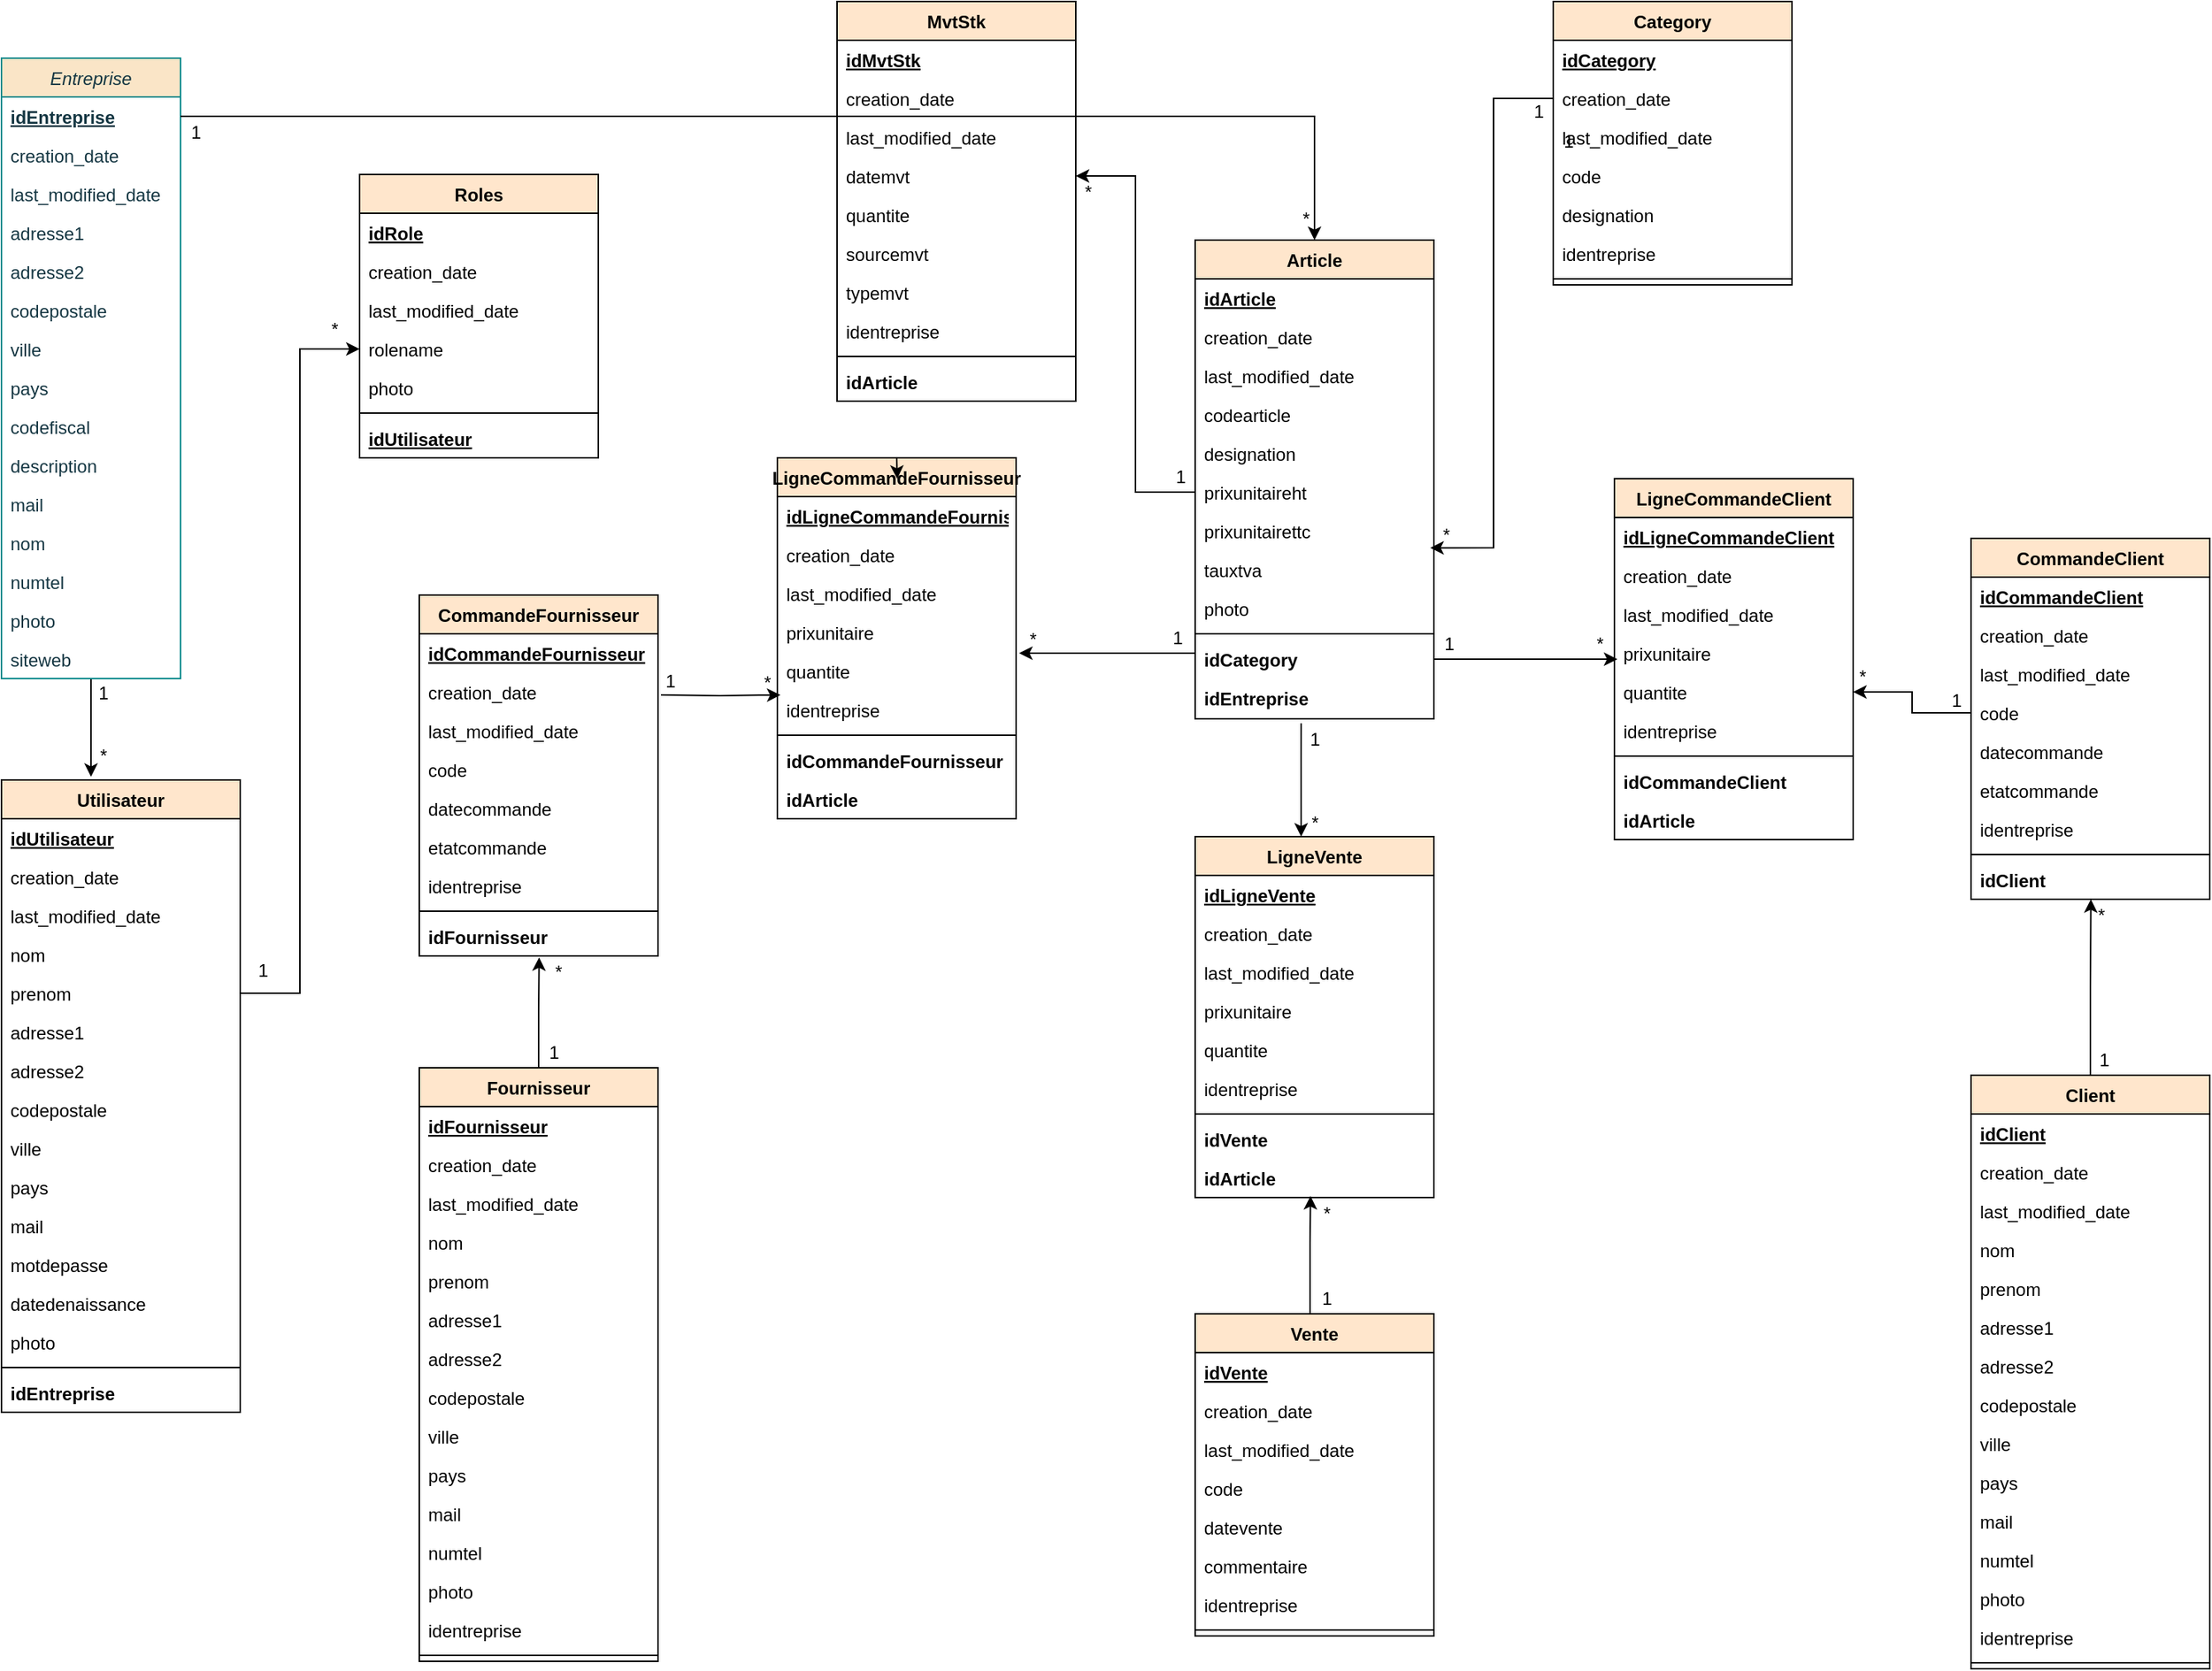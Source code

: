 <mxfile version="15.5.9" type="device"><diagram id="tDc9KjA62LBMD-mZ0uhb" name="GestionDeStock"><mxGraphModel dx="1102" dy="557" grid="0" gridSize="10" guides="1" tooltips="1" connect="1" arrows="1" fold="1" page="0" pageScale="1" pageWidth="827" pageHeight="1169" math="0" shadow="0"><root><mxCell id="QOZG8CusYlIL3_U9xNkf-0"/><mxCell id="QOZG8CusYlIL3_U9xNkf-1" parent="QOZG8CusYlIL3_U9xNkf-0"/><mxCell id="eHw0xONlL6B8BUThEtXk-330" style="edgeStyle=orthogonalEdgeStyle;rounded=0;orthogonalLoop=1;jettySize=auto;html=1;entryX=0.375;entryY=-0.005;entryDx=0;entryDy=0;entryPerimeter=0;" edge="1" parent="QOZG8CusYlIL3_U9xNkf-1" source="eHw0xONlL6B8BUThEtXk-0" target="eHw0xONlL6B8BUThEtXk-36"><mxGeometry relative="1" as="geometry"/></mxCell><mxCell id="eHw0xONlL6B8BUThEtXk-0" value="Entreprise" style="swimlane;fontStyle=2;align=center;verticalAlign=top;childLayout=stackLayout;horizontal=1;startSize=26;horizontalStack=0;resizeParent=1;resizeLast=0;collapsible=1;marginBottom=0;rounded=0;shadow=0;strokeWidth=1;fillColor=#FAE5C7;strokeColor=#0F8B8D;fontColor=#143642;" vertex="1" parent="QOZG8CusYlIL3_U9xNkf-1"><mxGeometry x="80" y="38" width="120" height="416" as="geometry"><mxRectangle x="230" y="140" width="160" height="26" as="alternateBounds"/></mxGeometry></mxCell><mxCell id="eHw0xONlL6B8BUThEtXk-1" value="idEntreprise" style="text;align=left;verticalAlign=top;spacingLeft=4;spacingRight=4;overflow=hidden;rotatable=0;points=[[0,0.5],[1,0.5]];portConstraint=eastwest;fontStyle=5;fontColor=#143642;" vertex="1" parent="eHw0xONlL6B8BUThEtXk-0"><mxGeometry y="26" width="120" height="26" as="geometry"/></mxCell><mxCell id="eHw0xONlL6B8BUThEtXk-2" value="creation_date" style="text;align=left;verticalAlign=top;spacingLeft=4;spacingRight=4;overflow=hidden;rotatable=0;points=[[0,0.5],[1,0.5]];portConstraint=eastwest;rounded=0;shadow=0;html=0;fontColor=#143642;" vertex="1" parent="eHw0xONlL6B8BUThEtXk-0"><mxGeometry y="52" width="120" height="26" as="geometry"/></mxCell><mxCell id="eHw0xONlL6B8BUThEtXk-3" value="last_modified_date" style="text;align=left;verticalAlign=top;spacingLeft=4;spacingRight=4;overflow=hidden;rotatable=0;points=[[0,0.5],[1,0.5]];portConstraint=eastwest;rounded=0;shadow=0;html=0;fontColor=#143642;" vertex="1" parent="eHw0xONlL6B8BUThEtXk-0"><mxGeometry y="78" width="120" height="26" as="geometry"/></mxCell><mxCell id="eHw0xONlL6B8BUThEtXk-4" value="adresse1" style="text;align=left;verticalAlign=top;spacingLeft=4;spacingRight=4;overflow=hidden;rotatable=0;points=[[0,0.5],[1,0.5]];portConstraint=eastwest;rounded=0;shadow=0;html=0;fontColor=#143642;" vertex="1" parent="eHw0xONlL6B8BUThEtXk-0"><mxGeometry y="104" width="120" height="26" as="geometry"/></mxCell><mxCell id="eHw0xONlL6B8BUThEtXk-7" value="adresse2" style="text;align=left;verticalAlign=top;spacingLeft=4;spacingRight=4;overflow=hidden;rotatable=0;points=[[0,0.5],[1,0.5]];portConstraint=eastwest;rounded=0;shadow=0;html=0;fontColor=#143642;" vertex="1" parent="eHw0xONlL6B8BUThEtXk-0"><mxGeometry y="130" width="120" height="26" as="geometry"/></mxCell><mxCell id="eHw0xONlL6B8BUThEtXk-8" value="codepostale" style="text;align=left;verticalAlign=top;spacingLeft=4;spacingRight=4;overflow=hidden;rotatable=0;points=[[0,0.5],[1,0.5]];portConstraint=eastwest;rounded=0;shadow=0;html=0;fontColor=#143642;" vertex="1" parent="eHw0xONlL6B8BUThEtXk-0"><mxGeometry y="156" width="120" height="26" as="geometry"/></mxCell><mxCell id="eHw0xONlL6B8BUThEtXk-9" value="ville" style="text;align=left;verticalAlign=top;spacingLeft=4;spacingRight=4;overflow=hidden;rotatable=0;points=[[0,0.5],[1,0.5]];portConstraint=eastwest;rounded=0;shadow=0;html=0;fontColor=#143642;" vertex="1" parent="eHw0xONlL6B8BUThEtXk-0"><mxGeometry y="182" width="120" height="26" as="geometry"/></mxCell><mxCell id="eHw0xONlL6B8BUThEtXk-10" value="pays" style="text;align=left;verticalAlign=top;spacingLeft=4;spacingRight=4;overflow=hidden;rotatable=0;points=[[0,0.5],[1,0.5]];portConstraint=eastwest;rounded=0;shadow=0;html=0;fontColor=#143642;" vertex="1" parent="eHw0xONlL6B8BUThEtXk-0"><mxGeometry y="208" width="120" height="26" as="geometry"/></mxCell><mxCell id="eHw0xONlL6B8BUThEtXk-11" value="codefiscal" style="text;align=left;verticalAlign=top;spacingLeft=4;spacingRight=4;overflow=hidden;rotatable=0;points=[[0,0.5],[1,0.5]];portConstraint=eastwest;rounded=0;shadow=0;html=0;fontColor=#143642;" vertex="1" parent="eHw0xONlL6B8BUThEtXk-0"><mxGeometry y="234" width="120" height="26" as="geometry"/></mxCell><mxCell id="eHw0xONlL6B8BUThEtXk-12" value="description" style="text;align=left;verticalAlign=top;spacingLeft=4;spacingRight=4;overflow=hidden;rotatable=0;points=[[0,0.5],[1,0.5]];portConstraint=eastwest;rounded=0;shadow=0;html=0;fontColor=#143642;" vertex="1" parent="eHw0xONlL6B8BUThEtXk-0"><mxGeometry y="260" width="120" height="26" as="geometry"/></mxCell><mxCell id="eHw0xONlL6B8BUThEtXk-13" value="mail" style="text;align=left;verticalAlign=top;spacingLeft=4;spacingRight=4;overflow=hidden;rotatable=0;points=[[0,0.5],[1,0.5]];portConstraint=eastwest;rounded=0;shadow=0;html=0;fontColor=#143642;" vertex="1" parent="eHw0xONlL6B8BUThEtXk-0"><mxGeometry y="286" width="120" height="26" as="geometry"/></mxCell><mxCell id="eHw0xONlL6B8BUThEtXk-14" value="nom" style="text;align=left;verticalAlign=top;spacingLeft=4;spacingRight=4;overflow=hidden;rotatable=0;points=[[0,0.5],[1,0.5]];portConstraint=eastwest;rounded=0;shadow=0;html=0;fontColor=#143642;" vertex="1" parent="eHw0xONlL6B8BUThEtXk-0"><mxGeometry y="312" width="120" height="26" as="geometry"/></mxCell><mxCell id="eHw0xONlL6B8BUThEtXk-15" value="numtel" style="text;align=left;verticalAlign=top;spacingLeft=4;spacingRight=4;overflow=hidden;rotatable=0;points=[[0,0.5],[1,0.5]];portConstraint=eastwest;rounded=0;shadow=0;html=0;fontColor=#143642;" vertex="1" parent="eHw0xONlL6B8BUThEtXk-0"><mxGeometry y="338" width="120" height="26" as="geometry"/></mxCell><mxCell id="eHw0xONlL6B8BUThEtXk-16" value="photo" style="text;align=left;verticalAlign=top;spacingLeft=4;spacingRight=4;overflow=hidden;rotatable=0;points=[[0,0.5],[1,0.5]];portConstraint=eastwest;rounded=0;shadow=0;html=0;fontColor=#143642;" vertex="1" parent="eHw0xONlL6B8BUThEtXk-0"><mxGeometry y="364" width="120" height="26" as="geometry"/></mxCell><mxCell id="eHw0xONlL6B8BUThEtXk-17" value="siteweb" style="text;align=left;verticalAlign=top;spacingLeft=4;spacingRight=4;overflow=hidden;rotatable=0;points=[[0,0.5],[1,0.5]];portConstraint=eastwest;rounded=0;shadow=0;html=0;fontColor=#143642;" vertex="1" parent="eHw0xONlL6B8BUThEtXk-0"><mxGeometry y="390" width="120" height="26" as="geometry"/></mxCell><mxCell id="eHw0xONlL6B8BUThEtXk-36" value="Utilisateur" style="swimlane;fontStyle=1;align=center;verticalAlign=top;childLayout=stackLayout;horizontal=1;startSize=26;horizontalStack=0;resizeParent=1;resizeParentMax=0;resizeLast=0;collapsible=1;marginBottom=0;fillColor=#ffe6cc;strokeColor=#000000;" vertex="1" parent="QOZG8CusYlIL3_U9xNkf-1"><mxGeometry x="80" y="522" width="160" height="424" as="geometry"/></mxCell><mxCell id="eHw0xONlL6B8BUThEtXk-37" value="idUtilisateur" style="text;strokeColor=none;fillColor=none;align=left;verticalAlign=top;spacingLeft=4;spacingRight=4;overflow=hidden;rotatable=0;points=[[0,0.5],[1,0.5]];portConstraint=eastwest;fontStyle=5" vertex="1" parent="eHw0xONlL6B8BUThEtXk-36"><mxGeometry y="26" width="160" height="26" as="geometry"/></mxCell><mxCell id="eHw0xONlL6B8BUThEtXk-46" value="creation_date" style="text;strokeColor=none;fillColor=none;align=left;verticalAlign=top;spacingLeft=4;spacingRight=4;overflow=hidden;rotatable=0;points=[[0,0.5],[1,0.5]];portConstraint=eastwest;" vertex="1" parent="eHw0xONlL6B8BUThEtXk-36"><mxGeometry y="52" width="160" height="26" as="geometry"/></mxCell><mxCell id="eHw0xONlL6B8BUThEtXk-47" value="last_modified_date" style="text;strokeColor=none;fillColor=none;align=left;verticalAlign=top;spacingLeft=4;spacingRight=4;overflow=hidden;rotatable=0;points=[[0,0.5],[1,0.5]];portConstraint=eastwest;" vertex="1" parent="eHw0xONlL6B8BUThEtXk-36"><mxGeometry y="78" width="160" height="26" as="geometry"/></mxCell><mxCell id="eHw0xONlL6B8BUThEtXk-53" value="nom" style="text;strokeColor=none;fillColor=none;align=left;verticalAlign=top;spacingLeft=4;spacingRight=4;overflow=hidden;rotatable=0;points=[[0,0.5],[1,0.5]];portConstraint=eastwest;" vertex="1" parent="eHw0xONlL6B8BUThEtXk-36"><mxGeometry y="104" width="160" height="26" as="geometry"/></mxCell><mxCell id="eHw0xONlL6B8BUThEtXk-54" value="prenom" style="text;strokeColor=none;fillColor=none;align=left;verticalAlign=top;spacingLeft=4;spacingRight=4;overflow=hidden;rotatable=0;points=[[0,0.5],[1,0.5]];portConstraint=eastwest;" vertex="1" parent="eHw0xONlL6B8BUThEtXk-36"><mxGeometry y="130" width="160" height="26" as="geometry"/></mxCell><mxCell id="eHw0xONlL6B8BUThEtXk-48" value="adresse1" style="text;strokeColor=none;fillColor=none;align=left;verticalAlign=top;spacingLeft=4;spacingRight=4;overflow=hidden;rotatable=0;points=[[0,0.5],[1,0.5]];portConstraint=eastwest;" vertex="1" parent="eHw0xONlL6B8BUThEtXk-36"><mxGeometry y="156" width="160" height="26" as="geometry"/></mxCell><mxCell id="eHw0xONlL6B8BUThEtXk-49" value="adresse2" style="text;strokeColor=none;fillColor=none;align=left;verticalAlign=top;spacingLeft=4;spacingRight=4;overflow=hidden;rotatable=0;points=[[0,0.5],[1,0.5]];portConstraint=eastwest;" vertex="1" parent="eHw0xONlL6B8BUThEtXk-36"><mxGeometry y="182" width="160" height="26" as="geometry"/></mxCell><mxCell id="eHw0xONlL6B8BUThEtXk-50" value="codepostale" style="text;strokeColor=none;fillColor=none;align=left;verticalAlign=top;spacingLeft=4;spacingRight=4;overflow=hidden;rotatable=0;points=[[0,0.5],[1,0.5]];portConstraint=eastwest;" vertex="1" parent="eHw0xONlL6B8BUThEtXk-36"><mxGeometry y="208" width="160" height="26" as="geometry"/></mxCell><mxCell id="eHw0xONlL6B8BUThEtXk-51" value="ville" style="text;strokeColor=none;fillColor=none;align=left;verticalAlign=top;spacingLeft=4;spacingRight=4;overflow=hidden;rotatable=0;points=[[0,0.5],[1,0.5]];portConstraint=eastwest;" vertex="1" parent="eHw0xONlL6B8BUThEtXk-36"><mxGeometry y="234" width="160" height="26" as="geometry"/></mxCell><mxCell id="eHw0xONlL6B8BUThEtXk-52" value="pays" style="text;strokeColor=none;fillColor=none;align=left;verticalAlign=top;spacingLeft=4;spacingRight=4;overflow=hidden;rotatable=0;points=[[0,0.5],[1,0.5]];portConstraint=eastwest;" vertex="1" parent="eHw0xONlL6B8BUThEtXk-36"><mxGeometry y="260" width="160" height="26" as="geometry"/></mxCell><mxCell id="eHw0xONlL6B8BUThEtXk-55" value="mail" style="text;strokeColor=none;fillColor=none;align=left;verticalAlign=top;spacingLeft=4;spacingRight=4;overflow=hidden;rotatable=0;points=[[0,0.5],[1,0.5]];portConstraint=eastwest;" vertex="1" parent="eHw0xONlL6B8BUThEtXk-36"><mxGeometry y="286" width="160" height="26" as="geometry"/></mxCell><mxCell id="eHw0xONlL6B8BUThEtXk-56" value="motdepasse" style="text;strokeColor=none;fillColor=none;align=left;verticalAlign=top;spacingLeft=4;spacingRight=4;overflow=hidden;rotatable=0;points=[[0,0.5],[1,0.5]];portConstraint=eastwest;" vertex="1" parent="eHw0xONlL6B8BUThEtXk-36"><mxGeometry y="312" width="160" height="26" as="geometry"/></mxCell><mxCell id="eHw0xONlL6B8BUThEtXk-58" value="datedenaissance" style="text;strokeColor=none;fillColor=none;align=left;verticalAlign=top;spacingLeft=4;spacingRight=4;overflow=hidden;rotatable=0;points=[[0,0.5],[1,0.5]];portConstraint=eastwest;fontStyle=0" vertex="1" parent="eHw0xONlL6B8BUThEtXk-36"><mxGeometry y="338" width="160" height="26" as="geometry"/></mxCell><mxCell id="eHw0xONlL6B8BUThEtXk-57" value="photo" style="text;strokeColor=none;fillColor=none;align=left;verticalAlign=top;spacingLeft=4;spacingRight=4;overflow=hidden;rotatable=0;points=[[0,0.5],[1,0.5]];portConstraint=eastwest;" vertex="1" parent="eHw0xONlL6B8BUThEtXk-36"><mxGeometry y="364" width="160" height="26" as="geometry"/></mxCell><mxCell id="eHw0xONlL6B8BUThEtXk-38" value="" style="line;strokeWidth=1;fillColor=none;align=left;verticalAlign=middle;spacingTop=-1;spacingLeft=3;spacingRight=3;rotatable=0;labelPosition=right;points=[];portConstraint=eastwest;" vertex="1" parent="eHw0xONlL6B8BUThEtXk-36"><mxGeometry y="390" width="160" height="8" as="geometry"/></mxCell><mxCell id="eHw0xONlL6B8BUThEtXk-39" value="idEntreprise" style="text;strokeColor=none;fillColor=none;align=left;verticalAlign=top;spacingLeft=4;spacingRight=4;overflow=hidden;rotatable=0;points=[[0,0.5],[1,0.5]];portConstraint=eastwest;fontStyle=1" vertex="1" parent="eHw0xONlL6B8BUThEtXk-36"><mxGeometry y="398" width="160" height="26" as="geometry"/></mxCell><mxCell id="eHw0xONlL6B8BUThEtXk-76" value="Roles" style="swimlane;fontStyle=1;align=center;verticalAlign=top;childLayout=stackLayout;horizontal=1;startSize=26;horizontalStack=0;resizeParent=1;resizeParentMax=0;resizeLast=0;collapsible=1;marginBottom=0;fillColor=#ffe6cc;strokeColor=#000000;" vertex="1" parent="QOZG8CusYlIL3_U9xNkf-1"><mxGeometry x="320" y="116" width="160" height="190" as="geometry"/></mxCell><mxCell id="eHw0xONlL6B8BUThEtXk-77" value="idRole" style="text;strokeColor=none;fillColor=none;align=left;verticalAlign=top;spacingLeft=4;spacingRight=4;overflow=hidden;rotatable=0;points=[[0,0.5],[1,0.5]];portConstraint=eastwest;fontStyle=5" vertex="1" parent="eHw0xONlL6B8BUThEtXk-76"><mxGeometry y="26" width="160" height="26" as="geometry"/></mxCell><mxCell id="eHw0xONlL6B8BUThEtXk-78" value="creation_date" style="text;strokeColor=none;fillColor=none;align=left;verticalAlign=top;spacingLeft=4;spacingRight=4;overflow=hidden;rotatable=0;points=[[0,0.5],[1,0.5]];portConstraint=eastwest;" vertex="1" parent="eHw0xONlL6B8BUThEtXk-76"><mxGeometry y="52" width="160" height="26" as="geometry"/></mxCell><mxCell id="eHw0xONlL6B8BUThEtXk-79" value="last_modified_date" style="text;strokeColor=none;fillColor=none;align=left;verticalAlign=top;spacingLeft=4;spacingRight=4;overflow=hidden;rotatable=0;points=[[0,0.5],[1,0.5]];portConstraint=eastwest;" vertex="1" parent="eHw0xONlL6B8BUThEtXk-76"><mxGeometry y="78" width="160" height="26" as="geometry"/></mxCell><mxCell id="eHw0xONlL6B8BUThEtXk-80" value="rolename" style="text;strokeColor=none;fillColor=none;align=left;verticalAlign=top;spacingLeft=4;spacingRight=4;overflow=hidden;rotatable=0;points=[[0,0.5],[1,0.5]];portConstraint=eastwest;" vertex="1" parent="eHw0xONlL6B8BUThEtXk-76"><mxGeometry y="104" width="160" height="26" as="geometry"/></mxCell><mxCell id="eHw0xONlL6B8BUThEtXk-90" value="photo" style="text;strokeColor=none;fillColor=none;align=left;verticalAlign=top;spacingLeft=4;spacingRight=4;overflow=hidden;rotatable=0;points=[[0,0.5],[1,0.5]];portConstraint=eastwest;" vertex="1" parent="eHw0xONlL6B8BUThEtXk-76"><mxGeometry y="130" width="160" height="26" as="geometry"/></mxCell><mxCell id="eHw0xONlL6B8BUThEtXk-91" value="" style="line;strokeWidth=1;fillColor=none;align=left;verticalAlign=middle;spacingTop=-1;spacingLeft=3;spacingRight=3;rotatable=0;labelPosition=right;points=[];portConstraint=eastwest;" vertex="1" parent="eHw0xONlL6B8BUThEtXk-76"><mxGeometry y="156" width="160" height="8" as="geometry"/></mxCell><mxCell id="eHw0xONlL6B8BUThEtXk-92" value="idUtilisateur" style="text;strokeColor=none;fillColor=none;align=left;verticalAlign=top;spacingLeft=4;spacingRight=4;overflow=hidden;rotatable=0;points=[[0,0.5],[1,0.5]];portConstraint=eastwest;fontStyle=5" vertex="1" parent="eHw0xONlL6B8BUThEtXk-76"><mxGeometry y="164" width="160" height="26" as="geometry"/></mxCell><mxCell id="GA9PcZrdEIzb9gyY8-vF-16" style="edgeStyle=orthogonalEdgeStyle;rounded=0;orthogonalLoop=1;jettySize=auto;html=1;exitX=0.5;exitY=0;exitDx=0;exitDy=0;entryX=0.502;entryY=1;entryDx=0;entryDy=0;entryPerimeter=0;" edge="1" parent="QOZG8CusYlIL3_U9xNkf-1" source="eHw0xONlL6B8BUThEtXk-128" target="eHw0xONlL6B8BUThEtXk-182"><mxGeometry relative="1" as="geometry"><mxPoint x="1480.333" y="610" as="targetPoint"/></mxGeometry></mxCell><mxCell id="eHw0xONlL6B8BUThEtXk-128" value="Client" style="swimlane;fontStyle=1;align=center;verticalAlign=top;childLayout=stackLayout;horizontal=1;startSize=26;horizontalStack=0;resizeParent=1;resizeParentMax=0;resizeLast=0;collapsible=1;marginBottom=0;fillColor=#ffe6cc;strokeColor=#000000;" vertex="1" parent="QOZG8CusYlIL3_U9xNkf-1"><mxGeometry x="1400" y="720" width="160" height="398" as="geometry"><mxRectangle x="1120" y="1120" width="70" height="26" as="alternateBounds"/></mxGeometry></mxCell><mxCell id="eHw0xONlL6B8BUThEtXk-129" value="idClient" style="text;strokeColor=none;fillColor=none;align=left;verticalAlign=top;spacingLeft=4;spacingRight=4;overflow=hidden;rotatable=0;points=[[0,0.5],[1,0.5]];portConstraint=eastwest;fontStyle=5" vertex="1" parent="eHw0xONlL6B8BUThEtXk-128"><mxGeometry y="26" width="160" height="26" as="geometry"/></mxCell><mxCell id="eHw0xONlL6B8BUThEtXk-130" value="creation_date" style="text;strokeColor=none;fillColor=none;align=left;verticalAlign=top;spacingLeft=4;spacingRight=4;overflow=hidden;rotatable=0;points=[[0,0.5],[1,0.5]];portConstraint=eastwest;" vertex="1" parent="eHw0xONlL6B8BUThEtXk-128"><mxGeometry y="52" width="160" height="26" as="geometry"/></mxCell><mxCell id="eHw0xONlL6B8BUThEtXk-131" value="last_modified_date" style="text;strokeColor=none;fillColor=none;align=left;verticalAlign=top;spacingLeft=4;spacingRight=4;overflow=hidden;rotatable=0;points=[[0,0.5],[1,0.5]];portConstraint=eastwest;" vertex="1" parent="eHw0xONlL6B8BUThEtXk-128"><mxGeometry y="78" width="160" height="26" as="geometry"/></mxCell><mxCell id="eHw0xONlL6B8BUThEtXk-132" value="nom" style="text;strokeColor=none;fillColor=none;align=left;verticalAlign=top;spacingLeft=4;spacingRight=4;overflow=hidden;rotatable=0;points=[[0,0.5],[1,0.5]];portConstraint=eastwest;" vertex="1" parent="eHw0xONlL6B8BUThEtXk-128"><mxGeometry y="104" width="160" height="26" as="geometry"/></mxCell><mxCell id="eHw0xONlL6B8BUThEtXk-133" value="prenom" style="text;strokeColor=none;fillColor=none;align=left;verticalAlign=top;spacingLeft=4;spacingRight=4;overflow=hidden;rotatable=0;points=[[0,0.5],[1,0.5]];portConstraint=eastwest;" vertex="1" parent="eHw0xONlL6B8BUThEtXk-128"><mxGeometry y="130" width="160" height="26" as="geometry"/></mxCell><mxCell id="eHw0xONlL6B8BUThEtXk-134" value="adresse1" style="text;strokeColor=none;fillColor=none;align=left;verticalAlign=top;spacingLeft=4;spacingRight=4;overflow=hidden;rotatable=0;points=[[0,0.5],[1,0.5]];portConstraint=eastwest;" vertex="1" parent="eHw0xONlL6B8BUThEtXk-128"><mxGeometry y="156" width="160" height="26" as="geometry"/></mxCell><mxCell id="eHw0xONlL6B8BUThEtXk-135" value="adresse2" style="text;strokeColor=none;fillColor=none;align=left;verticalAlign=top;spacingLeft=4;spacingRight=4;overflow=hidden;rotatable=0;points=[[0,0.5],[1,0.5]];portConstraint=eastwest;" vertex="1" parent="eHw0xONlL6B8BUThEtXk-128"><mxGeometry y="182" width="160" height="26" as="geometry"/></mxCell><mxCell id="eHw0xONlL6B8BUThEtXk-136" value="codepostale" style="text;strokeColor=none;fillColor=none;align=left;verticalAlign=top;spacingLeft=4;spacingRight=4;overflow=hidden;rotatable=0;points=[[0,0.5],[1,0.5]];portConstraint=eastwest;" vertex="1" parent="eHw0xONlL6B8BUThEtXk-128"><mxGeometry y="208" width="160" height="26" as="geometry"/></mxCell><mxCell id="eHw0xONlL6B8BUThEtXk-137" value="ville" style="text;strokeColor=none;fillColor=none;align=left;verticalAlign=top;spacingLeft=4;spacingRight=4;overflow=hidden;rotatable=0;points=[[0,0.5],[1,0.5]];portConstraint=eastwest;" vertex="1" parent="eHw0xONlL6B8BUThEtXk-128"><mxGeometry y="234" width="160" height="26" as="geometry"/></mxCell><mxCell id="eHw0xONlL6B8BUThEtXk-138" value="pays" style="text;strokeColor=none;fillColor=none;align=left;verticalAlign=top;spacingLeft=4;spacingRight=4;overflow=hidden;rotatable=0;points=[[0,0.5],[1,0.5]];portConstraint=eastwest;" vertex="1" parent="eHw0xONlL6B8BUThEtXk-128"><mxGeometry y="260" width="160" height="26" as="geometry"/></mxCell><mxCell id="eHw0xONlL6B8BUThEtXk-139" value="mail" style="text;strokeColor=none;fillColor=none;align=left;verticalAlign=top;spacingLeft=4;spacingRight=4;overflow=hidden;rotatable=0;points=[[0,0.5],[1,0.5]];portConstraint=eastwest;" vertex="1" parent="eHw0xONlL6B8BUThEtXk-128"><mxGeometry y="286" width="160" height="26" as="geometry"/></mxCell><mxCell id="eHw0xONlL6B8BUThEtXk-140" value="numtel" style="text;strokeColor=none;fillColor=none;align=left;verticalAlign=top;spacingLeft=4;spacingRight=4;overflow=hidden;rotatable=0;points=[[0,0.5],[1,0.5]];portConstraint=eastwest;" vertex="1" parent="eHw0xONlL6B8BUThEtXk-128"><mxGeometry y="312" width="160" height="26" as="geometry"/></mxCell><mxCell id="eHw0xONlL6B8BUThEtXk-141" value="photo" style="text;strokeColor=none;fillColor=none;align=left;verticalAlign=top;spacingLeft=4;spacingRight=4;overflow=hidden;rotatable=0;points=[[0,0.5],[1,0.5]];portConstraint=eastwest;" vertex="1" parent="eHw0xONlL6B8BUThEtXk-128"><mxGeometry y="338" width="160" height="26" as="geometry"/></mxCell><mxCell id="eHw0xONlL6B8BUThEtXk-142" value="identreprise" style="text;strokeColor=none;fillColor=none;align=left;verticalAlign=top;spacingLeft=4;spacingRight=4;overflow=hidden;rotatable=0;points=[[0,0.5],[1,0.5]];portConstraint=eastwest;" vertex="1" parent="eHw0xONlL6B8BUThEtXk-128"><mxGeometry y="364" width="160" height="26" as="geometry"/></mxCell><mxCell id="eHw0xONlL6B8BUThEtXk-143" value="" style="line;strokeWidth=1;fillColor=none;align=left;verticalAlign=middle;spacingTop=-1;spacingLeft=3;spacingRight=3;rotatable=0;labelPosition=right;points=[];portConstraint=eastwest;" vertex="1" parent="eHw0xONlL6B8BUThEtXk-128"><mxGeometry y="390" width="160" height="8" as="geometry"/></mxCell><mxCell id="GA9PcZrdEIzb9gyY8-vF-14" style="edgeStyle=orthogonalEdgeStyle;rounded=0;orthogonalLoop=1;jettySize=auto;html=1;exitX=0.5;exitY=0;exitDx=0;exitDy=0;entryX=0.502;entryY=1.038;entryDx=0;entryDy=0;entryPerimeter=0;" edge="1" parent="QOZG8CusYlIL3_U9xNkf-1" source="eHw0xONlL6B8BUThEtXk-146" target="eHw0xONlL6B8BUThEtXk-192"><mxGeometry relative="1" as="geometry"/></mxCell><mxCell id="eHw0xONlL6B8BUThEtXk-146" value="Fournisseur" style="swimlane;fontStyle=1;align=center;verticalAlign=top;childLayout=stackLayout;horizontal=1;startSize=26;horizontalStack=0;resizeParent=1;resizeParentMax=0;resizeLast=0;collapsible=1;marginBottom=0;fillColor=#ffe6cc;strokeColor=#000000;" vertex="1" parent="QOZG8CusYlIL3_U9xNkf-1"><mxGeometry x="360" y="715" width="160" height="398" as="geometry"><mxRectangle x="600" y="1120" width="100" height="26" as="alternateBounds"/></mxGeometry></mxCell><mxCell id="eHw0xONlL6B8BUThEtXk-147" value="idFournisseur" style="text;strokeColor=none;fillColor=none;align=left;verticalAlign=top;spacingLeft=4;spacingRight=4;overflow=hidden;rotatable=0;points=[[0,0.5],[1,0.5]];portConstraint=eastwest;fontStyle=5" vertex="1" parent="eHw0xONlL6B8BUThEtXk-146"><mxGeometry y="26" width="160" height="26" as="geometry"/></mxCell><mxCell id="eHw0xONlL6B8BUThEtXk-148" value="creation_date" style="text;strokeColor=none;fillColor=none;align=left;verticalAlign=top;spacingLeft=4;spacingRight=4;overflow=hidden;rotatable=0;points=[[0,0.5],[1,0.5]];portConstraint=eastwest;" vertex="1" parent="eHw0xONlL6B8BUThEtXk-146"><mxGeometry y="52" width="160" height="26" as="geometry"/></mxCell><mxCell id="eHw0xONlL6B8BUThEtXk-149" value="last_modified_date" style="text;strokeColor=none;fillColor=none;align=left;verticalAlign=top;spacingLeft=4;spacingRight=4;overflow=hidden;rotatable=0;points=[[0,0.5],[1,0.5]];portConstraint=eastwest;" vertex="1" parent="eHw0xONlL6B8BUThEtXk-146"><mxGeometry y="78" width="160" height="26" as="geometry"/></mxCell><mxCell id="eHw0xONlL6B8BUThEtXk-150" value="nom" style="text;strokeColor=none;fillColor=none;align=left;verticalAlign=top;spacingLeft=4;spacingRight=4;overflow=hidden;rotatable=0;points=[[0,0.5],[1,0.5]];portConstraint=eastwest;" vertex="1" parent="eHw0xONlL6B8BUThEtXk-146"><mxGeometry y="104" width="160" height="26" as="geometry"/></mxCell><mxCell id="eHw0xONlL6B8BUThEtXk-151" value="prenom" style="text;strokeColor=none;fillColor=none;align=left;verticalAlign=top;spacingLeft=4;spacingRight=4;overflow=hidden;rotatable=0;points=[[0,0.5],[1,0.5]];portConstraint=eastwest;" vertex="1" parent="eHw0xONlL6B8BUThEtXk-146"><mxGeometry y="130" width="160" height="26" as="geometry"/></mxCell><mxCell id="eHw0xONlL6B8BUThEtXk-152" value="adresse1" style="text;strokeColor=none;fillColor=none;align=left;verticalAlign=top;spacingLeft=4;spacingRight=4;overflow=hidden;rotatable=0;points=[[0,0.5],[1,0.5]];portConstraint=eastwest;" vertex="1" parent="eHw0xONlL6B8BUThEtXk-146"><mxGeometry y="156" width="160" height="26" as="geometry"/></mxCell><mxCell id="eHw0xONlL6B8BUThEtXk-153" value="adresse2" style="text;strokeColor=none;fillColor=none;align=left;verticalAlign=top;spacingLeft=4;spacingRight=4;overflow=hidden;rotatable=0;points=[[0,0.5],[1,0.5]];portConstraint=eastwest;" vertex="1" parent="eHw0xONlL6B8BUThEtXk-146"><mxGeometry y="182" width="160" height="26" as="geometry"/></mxCell><mxCell id="eHw0xONlL6B8BUThEtXk-154" value="codepostale" style="text;strokeColor=none;fillColor=none;align=left;verticalAlign=top;spacingLeft=4;spacingRight=4;overflow=hidden;rotatable=0;points=[[0,0.5],[1,0.5]];portConstraint=eastwest;" vertex="1" parent="eHw0xONlL6B8BUThEtXk-146"><mxGeometry y="208" width="160" height="26" as="geometry"/></mxCell><mxCell id="eHw0xONlL6B8BUThEtXk-155" value="ville" style="text;strokeColor=none;fillColor=none;align=left;verticalAlign=top;spacingLeft=4;spacingRight=4;overflow=hidden;rotatable=0;points=[[0,0.5],[1,0.5]];portConstraint=eastwest;" vertex="1" parent="eHw0xONlL6B8BUThEtXk-146"><mxGeometry y="234" width="160" height="26" as="geometry"/></mxCell><mxCell id="eHw0xONlL6B8BUThEtXk-156" value="pays" style="text;strokeColor=none;fillColor=none;align=left;verticalAlign=top;spacingLeft=4;spacingRight=4;overflow=hidden;rotatable=0;points=[[0,0.5],[1,0.5]];portConstraint=eastwest;" vertex="1" parent="eHw0xONlL6B8BUThEtXk-146"><mxGeometry y="260" width="160" height="26" as="geometry"/></mxCell><mxCell id="eHw0xONlL6B8BUThEtXk-157" value="mail" style="text;strokeColor=none;fillColor=none;align=left;verticalAlign=top;spacingLeft=4;spacingRight=4;overflow=hidden;rotatable=0;points=[[0,0.5],[1,0.5]];portConstraint=eastwest;" vertex="1" parent="eHw0xONlL6B8BUThEtXk-146"><mxGeometry y="286" width="160" height="26" as="geometry"/></mxCell><mxCell id="eHw0xONlL6B8BUThEtXk-158" value="numtel" style="text;strokeColor=none;fillColor=none;align=left;verticalAlign=top;spacingLeft=4;spacingRight=4;overflow=hidden;rotatable=0;points=[[0,0.5],[1,0.5]];portConstraint=eastwest;" vertex="1" parent="eHw0xONlL6B8BUThEtXk-146"><mxGeometry y="312" width="160" height="26" as="geometry"/></mxCell><mxCell id="eHw0xONlL6B8BUThEtXk-159" value="photo" style="text;strokeColor=none;fillColor=none;align=left;verticalAlign=top;spacingLeft=4;spacingRight=4;overflow=hidden;rotatable=0;points=[[0,0.5],[1,0.5]];portConstraint=eastwest;" vertex="1" parent="eHw0xONlL6B8BUThEtXk-146"><mxGeometry y="338" width="160" height="26" as="geometry"/></mxCell><mxCell id="eHw0xONlL6B8BUThEtXk-160" value="identreprise" style="text;strokeColor=none;fillColor=none;align=left;verticalAlign=top;spacingLeft=4;spacingRight=4;overflow=hidden;rotatable=0;points=[[0,0.5],[1,0.5]];portConstraint=eastwest;" vertex="1" parent="eHw0xONlL6B8BUThEtXk-146"><mxGeometry y="364" width="160" height="26" as="geometry"/></mxCell><mxCell id="eHw0xONlL6B8BUThEtXk-161" value="" style="line;strokeWidth=1;fillColor=none;align=left;verticalAlign=middle;spacingTop=-1;spacingLeft=3;spacingRight=3;rotatable=0;labelPosition=right;points=[];portConstraint=eastwest;" vertex="1" parent="eHw0xONlL6B8BUThEtXk-146"><mxGeometry y="390" width="160" height="8" as="geometry"/></mxCell><mxCell id="eHw0xONlL6B8BUThEtXk-163" value="CommandeClient" style="swimlane;fontStyle=1;align=center;verticalAlign=top;childLayout=stackLayout;horizontal=1;startSize=26;horizontalStack=0;resizeParent=1;resizeParentMax=0;resizeLast=0;collapsible=1;marginBottom=0;fillColor=#ffe6cc;strokeColor=#000000;" vertex="1" parent="QOZG8CusYlIL3_U9xNkf-1"><mxGeometry x="1400" y="360" width="160" height="242" as="geometry"><mxRectangle x="1360" y="360" width="130" height="26" as="alternateBounds"/></mxGeometry></mxCell><mxCell id="eHw0xONlL6B8BUThEtXk-164" value="idCommandeClient" style="text;strokeColor=none;fillColor=none;align=left;verticalAlign=top;spacingLeft=4;spacingRight=4;overflow=hidden;rotatable=0;points=[[0,0.5],[1,0.5]];portConstraint=eastwest;fontStyle=5" vertex="1" parent="eHw0xONlL6B8BUThEtXk-163"><mxGeometry y="26" width="160" height="26" as="geometry"/></mxCell><mxCell id="eHw0xONlL6B8BUThEtXk-165" value="creation_date" style="text;strokeColor=none;fillColor=none;align=left;verticalAlign=top;spacingLeft=4;spacingRight=4;overflow=hidden;rotatable=0;points=[[0,0.5],[1,0.5]];portConstraint=eastwest;" vertex="1" parent="eHw0xONlL6B8BUThEtXk-163"><mxGeometry y="52" width="160" height="26" as="geometry"/></mxCell><mxCell id="eHw0xONlL6B8BUThEtXk-166" value="last_modified_date" style="text;strokeColor=none;fillColor=none;align=left;verticalAlign=top;spacingLeft=4;spacingRight=4;overflow=hidden;rotatable=0;points=[[0,0.5],[1,0.5]];portConstraint=eastwest;" vertex="1" parent="eHw0xONlL6B8BUThEtXk-163"><mxGeometry y="78" width="160" height="26" as="geometry"/></mxCell><mxCell id="eHw0xONlL6B8BUThEtXk-167" value="code" style="text;strokeColor=none;fillColor=none;align=left;verticalAlign=top;spacingLeft=4;spacingRight=4;overflow=hidden;rotatable=0;points=[[0,0.5],[1,0.5]];portConstraint=eastwest;" vertex="1" parent="eHw0xONlL6B8BUThEtXk-163"><mxGeometry y="104" width="160" height="26" as="geometry"/></mxCell><mxCell id="eHw0xONlL6B8BUThEtXk-168" value="datecommande" style="text;strokeColor=none;fillColor=none;align=left;verticalAlign=top;spacingLeft=4;spacingRight=4;overflow=hidden;rotatable=0;points=[[0,0.5],[1,0.5]];portConstraint=eastwest;" vertex="1" parent="eHw0xONlL6B8BUThEtXk-163"><mxGeometry y="130" width="160" height="26" as="geometry"/></mxCell><mxCell id="eHw0xONlL6B8BUThEtXk-169" value="etatcommande" style="text;strokeColor=none;fillColor=none;align=left;verticalAlign=top;spacingLeft=4;spacingRight=4;overflow=hidden;rotatable=0;points=[[0,0.5],[1,0.5]];portConstraint=eastwest;" vertex="1" parent="eHw0xONlL6B8BUThEtXk-163"><mxGeometry y="156" width="160" height="26" as="geometry"/></mxCell><mxCell id="eHw0xONlL6B8BUThEtXk-170" value="identreprise" style="text;strokeColor=none;fillColor=none;align=left;verticalAlign=top;spacingLeft=4;spacingRight=4;overflow=hidden;rotatable=0;points=[[0,0.5],[1,0.5]];portConstraint=eastwest;" vertex="1" parent="eHw0xONlL6B8BUThEtXk-163"><mxGeometry y="182" width="160" height="26" as="geometry"/></mxCell><mxCell id="eHw0xONlL6B8BUThEtXk-178" value="" style="line;strokeWidth=1;fillColor=none;align=left;verticalAlign=middle;spacingTop=-1;spacingLeft=3;spacingRight=3;rotatable=0;labelPosition=right;points=[];portConstraint=eastwest;" vertex="1" parent="eHw0xONlL6B8BUThEtXk-163"><mxGeometry y="208" width="160" height="8" as="geometry"/></mxCell><mxCell id="eHw0xONlL6B8BUThEtXk-182" value="idClient" style="text;strokeColor=none;fillColor=none;align=left;verticalAlign=top;spacingLeft=4;spacingRight=4;overflow=hidden;rotatable=0;points=[[0,0.5],[1,0.5]];portConstraint=eastwest;fontStyle=1" vertex="1" parent="eHw0xONlL6B8BUThEtXk-163"><mxGeometry y="216" width="160" height="26" as="geometry"/></mxCell><mxCell id="eHw0xONlL6B8BUThEtXk-183" value="CommandeFournisseur" style="swimlane;fontStyle=1;align=center;verticalAlign=top;childLayout=stackLayout;horizontal=1;startSize=26;horizontalStack=0;resizeParent=1;resizeParentMax=0;resizeLast=0;collapsible=1;marginBottom=0;fillColor=#ffe6cc;strokeColor=#000000;" vertex="1" parent="QOZG8CusYlIL3_U9xNkf-1"><mxGeometry x="360" y="398" width="160" height="242" as="geometry"><mxRectangle x="600" y="840" width="170" height="26" as="alternateBounds"/></mxGeometry></mxCell><mxCell id="eHw0xONlL6B8BUThEtXk-184" value="idCommandeFournisseur" style="text;strokeColor=none;fillColor=none;align=left;verticalAlign=top;spacingLeft=4;spacingRight=4;overflow=hidden;rotatable=0;points=[[0,0.5],[1,0.5]];portConstraint=eastwest;fontStyle=5" vertex="1" parent="eHw0xONlL6B8BUThEtXk-183"><mxGeometry y="26" width="160" height="26" as="geometry"/></mxCell><mxCell id="eHw0xONlL6B8BUThEtXk-185" value="creation_date" style="text;strokeColor=none;fillColor=none;align=left;verticalAlign=top;spacingLeft=4;spacingRight=4;overflow=hidden;rotatable=0;points=[[0,0.5],[1,0.5]];portConstraint=eastwest;" vertex="1" parent="eHw0xONlL6B8BUThEtXk-183"><mxGeometry y="52" width="160" height="26" as="geometry"/></mxCell><mxCell id="eHw0xONlL6B8BUThEtXk-186" value="last_modified_date" style="text;strokeColor=none;fillColor=none;align=left;verticalAlign=top;spacingLeft=4;spacingRight=4;overflow=hidden;rotatable=0;points=[[0,0.5],[1,0.5]];portConstraint=eastwest;" vertex="1" parent="eHw0xONlL6B8BUThEtXk-183"><mxGeometry y="78" width="160" height="26" as="geometry"/></mxCell><mxCell id="eHw0xONlL6B8BUThEtXk-187" value="code" style="text;strokeColor=none;fillColor=none;align=left;verticalAlign=top;spacingLeft=4;spacingRight=4;overflow=hidden;rotatable=0;points=[[0,0.5],[1,0.5]];portConstraint=eastwest;" vertex="1" parent="eHw0xONlL6B8BUThEtXk-183"><mxGeometry y="104" width="160" height="26" as="geometry"/></mxCell><mxCell id="eHw0xONlL6B8BUThEtXk-188" value="datecommande" style="text;strokeColor=none;fillColor=none;align=left;verticalAlign=top;spacingLeft=4;spacingRight=4;overflow=hidden;rotatable=0;points=[[0,0.5],[1,0.5]];portConstraint=eastwest;" vertex="1" parent="eHw0xONlL6B8BUThEtXk-183"><mxGeometry y="130" width="160" height="26" as="geometry"/></mxCell><mxCell id="eHw0xONlL6B8BUThEtXk-189" value="etatcommande" style="text;strokeColor=none;fillColor=none;align=left;verticalAlign=top;spacingLeft=4;spacingRight=4;overflow=hidden;rotatable=0;points=[[0,0.5],[1,0.5]];portConstraint=eastwest;" vertex="1" parent="eHw0xONlL6B8BUThEtXk-183"><mxGeometry y="156" width="160" height="26" as="geometry"/></mxCell><mxCell id="eHw0xONlL6B8BUThEtXk-190" value="identreprise" style="text;strokeColor=none;fillColor=none;align=left;verticalAlign=top;spacingLeft=4;spacingRight=4;overflow=hidden;rotatable=0;points=[[0,0.5],[1,0.5]];portConstraint=eastwest;" vertex="1" parent="eHw0xONlL6B8BUThEtXk-183"><mxGeometry y="182" width="160" height="26" as="geometry"/></mxCell><mxCell id="eHw0xONlL6B8BUThEtXk-191" value="" style="line;strokeWidth=1;fillColor=none;align=left;verticalAlign=middle;spacingTop=-1;spacingLeft=3;spacingRight=3;rotatable=0;labelPosition=right;points=[];portConstraint=eastwest;" vertex="1" parent="eHw0xONlL6B8BUThEtXk-183"><mxGeometry y="208" width="160" height="8" as="geometry"/></mxCell><mxCell id="eHw0xONlL6B8BUThEtXk-192" value="idFournisseur" style="text;strokeColor=none;fillColor=none;align=left;verticalAlign=top;spacingLeft=4;spacingRight=4;overflow=hidden;rotatable=0;points=[[0,0.5],[1,0.5]];portConstraint=eastwest;fontStyle=1" vertex="1" parent="eHw0xONlL6B8BUThEtXk-183"><mxGeometry y="216" width="160" height="26" as="geometry"/></mxCell><mxCell id="eHw0xONlL6B8BUThEtXk-214" value="LigneCommandeClient" style="swimlane;fontStyle=1;align=center;verticalAlign=top;childLayout=stackLayout;horizontal=1;startSize=26;horizontalStack=0;resizeParent=1;resizeParentMax=0;resizeLast=0;collapsible=1;marginBottom=0;fillColor=#ffe6cc;strokeColor=#000000;" vertex="1" parent="QOZG8CusYlIL3_U9xNkf-1"><mxGeometry x="1161" y="320" width="160" height="242" as="geometry"><mxRectangle x="1161" y="320" width="160" height="26" as="alternateBounds"/></mxGeometry></mxCell><mxCell id="eHw0xONlL6B8BUThEtXk-215" value="idLigneCommandeClient" style="text;strokeColor=none;fillColor=none;align=left;verticalAlign=top;spacingLeft=4;spacingRight=4;overflow=hidden;rotatable=0;points=[[0,0.5],[1,0.5]];portConstraint=eastwest;fontStyle=5" vertex="1" parent="eHw0xONlL6B8BUThEtXk-214"><mxGeometry y="26" width="160" height="26" as="geometry"/></mxCell><mxCell id="eHw0xONlL6B8BUThEtXk-216" value="creation_date" style="text;strokeColor=none;fillColor=none;align=left;verticalAlign=top;spacingLeft=4;spacingRight=4;overflow=hidden;rotatable=0;points=[[0,0.5],[1,0.5]];portConstraint=eastwest;" vertex="1" parent="eHw0xONlL6B8BUThEtXk-214"><mxGeometry y="52" width="160" height="26" as="geometry"/></mxCell><mxCell id="eHw0xONlL6B8BUThEtXk-217" value="last_modified_date" style="text;strokeColor=none;fillColor=none;align=left;verticalAlign=top;spacingLeft=4;spacingRight=4;overflow=hidden;rotatable=0;points=[[0,0.5],[1,0.5]];portConstraint=eastwest;" vertex="1" parent="eHw0xONlL6B8BUThEtXk-214"><mxGeometry y="78" width="160" height="26" as="geometry"/></mxCell><mxCell id="eHw0xONlL6B8BUThEtXk-218" value="prixunitaire" style="text;strokeColor=none;fillColor=none;align=left;verticalAlign=top;spacingLeft=4;spacingRight=4;overflow=hidden;rotatable=0;points=[[0,0.5],[1,0.5]];portConstraint=eastwest;" vertex="1" parent="eHw0xONlL6B8BUThEtXk-214"><mxGeometry y="104" width="160" height="26" as="geometry"/></mxCell><mxCell id="eHw0xONlL6B8BUThEtXk-219" value="quantite" style="text;strokeColor=none;fillColor=none;align=left;verticalAlign=top;spacingLeft=4;spacingRight=4;overflow=hidden;rotatable=0;points=[[0,0.5],[1,0.5]];portConstraint=eastwest;" vertex="1" parent="eHw0xONlL6B8BUThEtXk-214"><mxGeometry y="130" width="160" height="26" as="geometry"/></mxCell><mxCell id="eHw0xONlL6B8BUThEtXk-221" value="identreprise" style="text;strokeColor=none;fillColor=none;align=left;verticalAlign=top;spacingLeft=4;spacingRight=4;overflow=hidden;rotatable=0;points=[[0,0.5],[1,0.5]];portConstraint=eastwest;" vertex="1" parent="eHw0xONlL6B8BUThEtXk-214"><mxGeometry y="156" width="160" height="26" as="geometry"/></mxCell><mxCell id="eHw0xONlL6B8BUThEtXk-222" value="" style="line;strokeWidth=1;fillColor=none;align=left;verticalAlign=middle;spacingTop=-1;spacingLeft=3;spacingRight=3;rotatable=0;labelPosition=right;points=[];portConstraint=eastwest;" vertex="1" parent="eHw0xONlL6B8BUThEtXk-214"><mxGeometry y="182" width="160" height="8" as="geometry"/></mxCell><mxCell id="eHw0xONlL6B8BUThEtXk-223" value="idCommandeClient" style="text;strokeColor=none;fillColor=none;align=left;verticalAlign=top;spacingLeft=4;spacingRight=4;overflow=hidden;rotatable=0;points=[[0,0.5],[1,0.5]];portConstraint=eastwest;fontStyle=1" vertex="1" parent="eHw0xONlL6B8BUThEtXk-214"><mxGeometry y="190" width="160" height="26" as="geometry"/></mxCell><mxCell id="eHw0xONlL6B8BUThEtXk-224" value="idArticle" style="text;strokeColor=none;fillColor=none;align=left;verticalAlign=top;spacingLeft=4;spacingRight=4;overflow=hidden;rotatable=0;points=[[0,0.5],[1,0.5]];portConstraint=eastwest;fontStyle=1" vertex="1" parent="eHw0xONlL6B8BUThEtXk-214"><mxGeometry y="216" width="160" height="26" as="geometry"/></mxCell><mxCell id="eHw0xONlL6B8BUThEtXk-225" value="LigneCommandeFournisseur" style="swimlane;fontStyle=1;align=center;verticalAlign=top;childLayout=stackLayout;horizontal=1;startSize=26;horizontalStack=0;resizeParent=1;resizeParentMax=0;resizeLast=0;collapsible=1;marginBottom=0;fillColor=#ffe6cc;strokeColor=#000000;" vertex="1" parent="QOZG8CusYlIL3_U9xNkf-1"><mxGeometry x="600" y="306" width="160" height="242" as="geometry"><mxRectangle x="600" y="560" width="200" height="26" as="alternateBounds"/></mxGeometry></mxCell><mxCell id="eHw0xONlL6B8BUThEtXk-226" value="idLigneCommandeFournisseur" style="text;strokeColor=none;fillColor=none;align=left;verticalAlign=top;spacingLeft=4;spacingRight=4;overflow=hidden;rotatable=0;points=[[0,0.5],[1,0.5]];portConstraint=eastwest;fontStyle=5" vertex="1" parent="eHw0xONlL6B8BUThEtXk-225"><mxGeometry y="26" width="160" height="26" as="geometry"/></mxCell><mxCell id="eHw0xONlL6B8BUThEtXk-227" value="creation_date" style="text;strokeColor=none;fillColor=none;align=left;verticalAlign=top;spacingLeft=4;spacingRight=4;overflow=hidden;rotatable=0;points=[[0,0.5],[1,0.5]];portConstraint=eastwest;" vertex="1" parent="eHw0xONlL6B8BUThEtXk-225"><mxGeometry y="52" width="160" height="26" as="geometry"/></mxCell><mxCell id="eHw0xONlL6B8BUThEtXk-228" value="last_modified_date" style="text;strokeColor=none;fillColor=none;align=left;verticalAlign=top;spacingLeft=4;spacingRight=4;overflow=hidden;rotatable=0;points=[[0,0.5],[1,0.5]];portConstraint=eastwest;" vertex="1" parent="eHw0xONlL6B8BUThEtXk-225"><mxGeometry y="78" width="160" height="26" as="geometry"/></mxCell><mxCell id="eHw0xONlL6B8BUThEtXk-229" value="prixunitaire" style="text;strokeColor=none;fillColor=none;align=left;verticalAlign=top;spacingLeft=4;spacingRight=4;overflow=hidden;rotatable=0;points=[[0,0.5],[1,0.5]];portConstraint=eastwest;" vertex="1" parent="eHw0xONlL6B8BUThEtXk-225"><mxGeometry y="104" width="160" height="26" as="geometry"/></mxCell><mxCell id="eHw0xONlL6B8BUThEtXk-230" value="quantite" style="text;strokeColor=none;fillColor=none;align=left;verticalAlign=top;spacingLeft=4;spacingRight=4;overflow=hidden;rotatable=0;points=[[0,0.5],[1,0.5]];portConstraint=eastwest;" vertex="1" parent="eHw0xONlL6B8BUThEtXk-225"><mxGeometry y="130" width="160" height="26" as="geometry"/></mxCell><mxCell id="eHw0xONlL6B8BUThEtXk-231" value="identreprise" style="text;strokeColor=none;fillColor=none;align=left;verticalAlign=top;spacingLeft=4;spacingRight=4;overflow=hidden;rotatable=0;points=[[0,0.5],[1,0.5]];portConstraint=eastwest;" vertex="1" parent="eHw0xONlL6B8BUThEtXk-225"><mxGeometry y="156" width="160" height="26" as="geometry"/></mxCell><mxCell id="eHw0xONlL6B8BUThEtXk-232" value="" style="line;strokeWidth=1;fillColor=none;align=left;verticalAlign=middle;spacingTop=-1;spacingLeft=3;spacingRight=3;rotatable=0;labelPosition=right;points=[];portConstraint=eastwest;" vertex="1" parent="eHw0xONlL6B8BUThEtXk-225"><mxGeometry y="182" width="160" height="8" as="geometry"/></mxCell><mxCell id="eHw0xONlL6B8BUThEtXk-233" value="idCommandeFournisseur" style="text;strokeColor=none;fillColor=none;align=left;verticalAlign=top;spacingLeft=4;spacingRight=4;overflow=hidden;rotatable=0;points=[[0,0.5],[1,0.5]];portConstraint=eastwest;fontStyle=1" vertex="1" parent="eHw0xONlL6B8BUThEtXk-225"><mxGeometry y="190" width="160" height="26" as="geometry"/></mxCell><mxCell id="eHw0xONlL6B8BUThEtXk-234" value="idArticle" style="text;strokeColor=none;fillColor=none;align=left;verticalAlign=top;spacingLeft=4;spacingRight=4;overflow=hidden;rotatable=0;points=[[0,0.5],[1,0.5]];portConstraint=eastwest;fontStyle=1" vertex="1" parent="eHw0xONlL6B8BUThEtXk-225"><mxGeometry y="216" width="160" height="26" as="geometry"/></mxCell><mxCell id="eHw0xONlL6B8BUThEtXk-256" value="Category" style="swimlane;fontStyle=1;align=center;verticalAlign=top;childLayout=stackLayout;horizontal=1;startSize=26;horizontalStack=0;resizeParent=1;resizeParentMax=0;resizeLast=0;collapsible=1;marginBottom=0;fillColor=#ffe6cc;strokeColor=#000000;" vertex="1" parent="QOZG8CusYlIL3_U9xNkf-1"><mxGeometry x="1120" width="160" height="190" as="geometry"><mxRectangle x="1120" y="38" width="80" height="26" as="alternateBounds"/></mxGeometry></mxCell><mxCell id="eHw0xONlL6B8BUThEtXk-257" value="idCategory" style="text;strokeColor=none;fillColor=none;align=left;verticalAlign=top;spacingLeft=4;spacingRight=4;overflow=hidden;rotatable=0;points=[[0,0.5],[1,0.5]];portConstraint=eastwest;fontStyle=5" vertex="1" parent="eHw0xONlL6B8BUThEtXk-256"><mxGeometry y="26" width="160" height="26" as="geometry"/></mxCell><mxCell id="eHw0xONlL6B8BUThEtXk-258" value="creation_date" style="text;strokeColor=none;fillColor=none;align=left;verticalAlign=top;spacingLeft=4;spacingRight=4;overflow=hidden;rotatable=0;points=[[0,0.5],[1,0.5]];portConstraint=eastwest;" vertex="1" parent="eHw0xONlL6B8BUThEtXk-256"><mxGeometry y="52" width="160" height="26" as="geometry"/></mxCell><mxCell id="eHw0xONlL6B8BUThEtXk-259" value="last_modified_date" style="text;strokeColor=none;fillColor=none;align=left;verticalAlign=top;spacingLeft=4;spacingRight=4;overflow=hidden;rotatable=0;points=[[0,0.5],[1,0.5]];portConstraint=eastwest;" vertex="1" parent="eHw0xONlL6B8BUThEtXk-256"><mxGeometry y="78" width="160" height="26" as="geometry"/></mxCell><mxCell id="eHw0xONlL6B8BUThEtXk-260" value="code" style="text;strokeColor=none;fillColor=none;align=left;verticalAlign=top;spacingLeft=4;spacingRight=4;overflow=hidden;rotatable=0;points=[[0,0.5],[1,0.5]];portConstraint=eastwest;" vertex="1" parent="eHw0xONlL6B8BUThEtXk-256"><mxGeometry y="104" width="160" height="26" as="geometry"/></mxCell><mxCell id="eHw0xONlL6B8BUThEtXk-261" value="designation" style="text;strokeColor=none;fillColor=none;align=left;verticalAlign=top;spacingLeft=4;spacingRight=4;overflow=hidden;rotatable=0;points=[[0,0.5],[1,0.5]];portConstraint=eastwest;" vertex="1" parent="eHw0xONlL6B8BUThEtXk-256"><mxGeometry y="130" width="160" height="26" as="geometry"/></mxCell><mxCell id="eHw0xONlL6B8BUThEtXk-270" value="identreprise" style="text;strokeColor=none;fillColor=none;align=left;verticalAlign=top;spacingLeft=4;spacingRight=4;overflow=hidden;rotatable=0;points=[[0,0.5],[1,0.5]];portConstraint=eastwest;" vertex="1" parent="eHw0xONlL6B8BUThEtXk-256"><mxGeometry y="156" width="160" height="26" as="geometry"/></mxCell><mxCell id="eHw0xONlL6B8BUThEtXk-271" value="" style="line;strokeWidth=1;fillColor=none;align=left;verticalAlign=top;spacingTop=-1;spacingLeft=3;spacingRight=3;rotatable=0;labelPosition=right;points=[];portConstraint=eastwest;" vertex="1" parent="eHw0xONlL6B8BUThEtXk-256"><mxGeometry y="182" width="160" height="8" as="geometry"/></mxCell><mxCell id="eHw0xONlL6B8BUThEtXk-273" value="Vente" style="swimlane;fontStyle=1;align=center;verticalAlign=top;childLayout=stackLayout;horizontal=1;startSize=26;horizontalStack=0;resizeParent=1;resizeParentMax=0;resizeLast=0;collapsible=1;marginBottom=0;fillColor=#ffe6cc;strokeColor=#000000;" vertex="1" parent="QOZG8CusYlIL3_U9xNkf-1"><mxGeometry x="880" y="880" width="160" height="216" as="geometry"><mxRectangle x="880" y="920" width="60" height="26" as="alternateBounds"/></mxGeometry></mxCell><mxCell id="eHw0xONlL6B8BUThEtXk-274" value="idVente" style="text;strokeColor=none;fillColor=none;align=left;verticalAlign=top;spacingLeft=4;spacingRight=4;overflow=hidden;rotatable=0;points=[[0,0.5],[1,0.5]];portConstraint=eastwest;fontStyle=5" vertex="1" parent="eHw0xONlL6B8BUThEtXk-273"><mxGeometry y="26" width="160" height="26" as="geometry"/></mxCell><mxCell id="eHw0xONlL6B8BUThEtXk-275" value="creation_date" style="text;strokeColor=none;fillColor=none;align=left;verticalAlign=top;spacingLeft=4;spacingRight=4;overflow=hidden;rotatable=0;points=[[0,0.5],[1,0.5]];portConstraint=eastwest;" vertex="1" parent="eHw0xONlL6B8BUThEtXk-273"><mxGeometry y="52" width="160" height="26" as="geometry"/></mxCell><mxCell id="eHw0xONlL6B8BUThEtXk-276" value="last_modified_date" style="text;strokeColor=none;fillColor=none;align=left;verticalAlign=top;spacingLeft=4;spacingRight=4;overflow=hidden;rotatable=0;points=[[0,0.5],[1,0.5]];portConstraint=eastwest;" vertex="1" parent="eHw0xONlL6B8BUThEtXk-273"><mxGeometry y="78" width="160" height="26" as="geometry"/></mxCell><mxCell id="eHw0xONlL6B8BUThEtXk-277" value="code" style="text;strokeColor=none;fillColor=none;align=left;verticalAlign=top;spacingLeft=4;spacingRight=4;overflow=hidden;rotatable=0;points=[[0,0.5],[1,0.5]];portConstraint=eastwest;" vertex="1" parent="eHw0xONlL6B8BUThEtXk-273"><mxGeometry y="104" width="160" height="26" as="geometry"/></mxCell><mxCell id="eHw0xONlL6B8BUThEtXk-279" value="datevente" style="text;strokeColor=none;fillColor=none;align=left;verticalAlign=top;spacingLeft=4;spacingRight=4;overflow=hidden;rotatable=0;points=[[0,0.5],[1,0.5]];portConstraint=eastwest;" vertex="1" parent="eHw0xONlL6B8BUThEtXk-273"><mxGeometry y="130" width="160" height="26" as="geometry"/></mxCell><mxCell id="eHw0xONlL6B8BUThEtXk-278" value="commentaire" style="text;strokeColor=none;fillColor=none;align=left;verticalAlign=top;spacingLeft=4;spacingRight=4;overflow=hidden;rotatable=0;points=[[0,0.5],[1,0.5]];portConstraint=eastwest;" vertex="1" parent="eHw0xONlL6B8BUThEtXk-273"><mxGeometry y="156" width="160" height="26" as="geometry"/></mxCell><mxCell id="eHw0xONlL6B8BUThEtXk-281" value="identreprise" style="text;strokeColor=none;fillColor=none;align=left;verticalAlign=top;spacingLeft=4;spacingRight=4;overflow=hidden;rotatable=0;points=[[0,0.5],[1,0.5]];portConstraint=eastwest;" vertex="1" parent="eHw0xONlL6B8BUThEtXk-273"><mxGeometry y="182" width="160" height="26" as="geometry"/></mxCell><mxCell id="eHw0xONlL6B8BUThEtXk-280" value="" style="line;strokeWidth=1;fillColor=none;align=left;verticalAlign=middle;spacingTop=-1;spacingLeft=3;spacingRight=3;rotatable=0;labelPosition=right;points=[];portConstraint=eastwest;" vertex="1" parent="eHw0xONlL6B8BUThEtXk-273"><mxGeometry y="208" width="160" height="8" as="geometry"/></mxCell><mxCell id="eHw0xONlL6B8BUThEtXk-282" value="LigneVente" style="swimlane;fontStyle=1;align=center;verticalAlign=top;childLayout=stackLayout;horizontal=1;startSize=26;horizontalStack=0;resizeParent=1;resizeParentMax=0;resizeLast=0;collapsible=1;marginBottom=0;fillColor=#ffe6cc;strokeColor=#000000;" vertex="1" parent="QOZG8CusYlIL3_U9xNkf-1"><mxGeometry x="880" y="560" width="160" height="242" as="geometry"><mxRectangle x="880" y="613" width="100" height="26" as="alternateBounds"/></mxGeometry></mxCell><mxCell id="eHw0xONlL6B8BUThEtXk-283" value="idLigneVente" style="text;strokeColor=none;fillColor=none;align=left;verticalAlign=top;spacingLeft=4;spacingRight=4;overflow=hidden;rotatable=0;points=[[0,0.5],[1,0.5]];portConstraint=eastwest;fontStyle=5" vertex="1" parent="eHw0xONlL6B8BUThEtXk-282"><mxGeometry y="26" width="160" height="26" as="geometry"/></mxCell><mxCell id="eHw0xONlL6B8BUThEtXk-284" value="creation_date" style="text;strokeColor=none;fillColor=none;align=left;verticalAlign=top;spacingLeft=4;spacingRight=4;overflow=hidden;rotatable=0;points=[[0,0.5],[1,0.5]];portConstraint=eastwest;" vertex="1" parent="eHw0xONlL6B8BUThEtXk-282"><mxGeometry y="52" width="160" height="26" as="geometry"/></mxCell><mxCell id="eHw0xONlL6B8BUThEtXk-285" value="last_modified_date" style="text;strokeColor=none;fillColor=none;align=left;verticalAlign=top;spacingLeft=4;spacingRight=4;overflow=hidden;rotatable=0;points=[[0,0.5],[1,0.5]];portConstraint=eastwest;" vertex="1" parent="eHw0xONlL6B8BUThEtXk-282"><mxGeometry y="78" width="160" height="26" as="geometry"/></mxCell><mxCell id="eHw0xONlL6B8BUThEtXk-286" value="prixunitaire" style="text;strokeColor=none;fillColor=none;align=left;verticalAlign=top;spacingLeft=4;spacingRight=4;overflow=hidden;rotatable=0;points=[[0,0.5],[1,0.5]];portConstraint=eastwest;" vertex="1" parent="eHw0xONlL6B8BUThEtXk-282"><mxGeometry y="104" width="160" height="26" as="geometry"/></mxCell><mxCell id="eHw0xONlL6B8BUThEtXk-287" value="quantite" style="text;strokeColor=none;fillColor=none;align=left;verticalAlign=top;spacingLeft=4;spacingRight=4;overflow=hidden;rotatable=0;points=[[0,0.5],[1,0.5]];portConstraint=eastwest;" vertex="1" parent="eHw0xONlL6B8BUThEtXk-282"><mxGeometry y="130" width="160" height="26" as="geometry"/></mxCell><mxCell id="eHw0xONlL6B8BUThEtXk-288" value="identreprise" style="text;strokeColor=none;fillColor=none;align=left;verticalAlign=top;spacingLeft=4;spacingRight=4;overflow=hidden;rotatable=0;points=[[0,0.5],[1,0.5]];portConstraint=eastwest;" vertex="1" parent="eHw0xONlL6B8BUThEtXk-282"><mxGeometry y="156" width="160" height="26" as="geometry"/></mxCell><mxCell id="eHw0xONlL6B8BUThEtXk-289" value="" style="line;strokeWidth=1;fillColor=none;align=left;verticalAlign=middle;spacingTop=-1;spacingLeft=3;spacingRight=3;rotatable=0;labelPosition=right;points=[];portConstraint=eastwest;" vertex="1" parent="eHw0xONlL6B8BUThEtXk-282"><mxGeometry y="182" width="160" height="8" as="geometry"/></mxCell><mxCell id="eHw0xONlL6B8BUThEtXk-290" value="idVente" style="text;strokeColor=none;fillColor=none;align=left;verticalAlign=top;spacingLeft=4;spacingRight=4;overflow=hidden;rotatable=0;points=[[0,0.5],[1,0.5]];portConstraint=eastwest;fontStyle=1" vertex="1" parent="eHw0xONlL6B8BUThEtXk-282"><mxGeometry y="190" width="160" height="26" as="geometry"/></mxCell><mxCell id="eHw0xONlL6B8BUThEtXk-291" value="idArticle" style="text;strokeColor=none;fillColor=none;align=left;verticalAlign=top;spacingLeft=4;spacingRight=4;overflow=hidden;rotatable=0;points=[[0,0.5],[1,0.5]];portConstraint=eastwest;fontStyle=1" vertex="1" parent="eHw0xONlL6B8BUThEtXk-282"><mxGeometry y="216" width="160" height="26" as="geometry"/></mxCell><mxCell id="eHw0xONlL6B8BUThEtXk-293" value="MvtStk" style="swimlane;fontStyle=1;align=center;verticalAlign=top;childLayout=stackLayout;horizontal=1;startSize=26;horizontalStack=0;resizeParent=1;resizeParentMax=0;resizeLast=0;collapsible=1;marginBottom=0;fillColor=#ffe6cc;strokeColor=#000000;" vertex="1" parent="QOZG8CusYlIL3_U9xNkf-1"><mxGeometry x="640" width="160" height="268" as="geometry"><mxRectangle x="680" y="31" width="70" height="26" as="alternateBounds"/></mxGeometry></mxCell><mxCell id="eHw0xONlL6B8BUThEtXk-294" value="idMvtStk" style="text;strokeColor=none;fillColor=none;align=left;verticalAlign=top;spacingLeft=4;spacingRight=4;overflow=hidden;rotatable=0;points=[[0,0.5],[1,0.5]];portConstraint=eastwest;fontStyle=5" vertex="1" parent="eHw0xONlL6B8BUThEtXk-293"><mxGeometry y="26" width="160" height="26" as="geometry"/></mxCell><mxCell id="eHw0xONlL6B8BUThEtXk-295" value="creation_date" style="text;strokeColor=none;fillColor=none;align=left;verticalAlign=top;spacingLeft=4;spacingRight=4;overflow=hidden;rotatable=0;points=[[0,0.5],[1,0.5]];portConstraint=eastwest;" vertex="1" parent="eHw0xONlL6B8BUThEtXk-293"><mxGeometry y="52" width="160" height="26" as="geometry"/></mxCell><mxCell id="eHw0xONlL6B8BUThEtXk-296" value="last_modified_date" style="text;strokeColor=none;fillColor=none;align=left;verticalAlign=top;spacingLeft=4;spacingRight=4;overflow=hidden;rotatable=0;points=[[0,0.5],[1,0.5]];portConstraint=eastwest;" vertex="1" parent="eHw0xONlL6B8BUThEtXk-293"><mxGeometry y="78" width="160" height="26" as="geometry"/></mxCell><mxCell id="eHw0xONlL6B8BUThEtXk-297" value="datemvt" style="text;strokeColor=none;fillColor=none;align=left;verticalAlign=top;spacingLeft=4;spacingRight=4;overflow=hidden;rotatable=0;points=[[0,0.5],[1,0.5]];portConstraint=eastwest;" vertex="1" parent="eHw0xONlL6B8BUThEtXk-293"><mxGeometry y="104" width="160" height="26" as="geometry"/></mxCell><mxCell id="eHw0xONlL6B8BUThEtXk-298" value="quantite" style="text;strokeColor=none;fillColor=none;align=left;verticalAlign=top;spacingLeft=4;spacingRight=4;overflow=hidden;rotatable=0;points=[[0,0.5],[1,0.5]];portConstraint=eastwest;" vertex="1" parent="eHw0xONlL6B8BUThEtXk-293"><mxGeometry y="130" width="160" height="26" as="geometry"/></mxCell><mxCell id="eHw0xONlL6B8BUThEtXk-304" value="sourcemvt" style="text;strokeColor=none;fillColor=none;align=left;verticalAlign=top;spacingLeft=4;spacingRight=4;overflow=hidden;rotatable=0;points=[[0,0.5],[1,0.5]];portConstraint=eastwest;" vertex="1" parent="eHw0xONlL6B8BUThEtXk-293"><mxGeometry y="156" width="160" height="26" as="geometry"/></mxCell><mxCell id="eHw0xONlL6B8BUThEtXk-305" value="typemvt" style="text;strokeColor=none;fillColor=none;align=left;verticalAlign=top;spacingLeft=4;spacingRight=4;overflow=hidden;rotatable=0;points=[[0,0.5],[1,0.5]];portConstraint=eastwest;" vertex="1" parent="eHw0xONlL6B8BUThEtXk-293"><mxGeometry y="182" width="160" height="26" as="geometry"/></mxCell><mxCell id="eHw0xONlL6B8BUThEtXk-299" value="identreprise" style="text;strokeColor=none;fillColor=none;align=left;verticalAlign=top;spacingLeft=4;spacingRight=4;overflow=hidden;rotatable=0;points=[[0,0.5],[1,0.5]];portConstraint=eastwest;" vertex="1" parent="eHw0xONlL6B8BUThEtXk-293"><mxGeometry y="208" width="160" height="26" as="geometry"/></mxCell><mxCell id="eHw0xONlL6B8BUThEtXk-300" value="" style="line;strokeWidth=1;fillColor=none;align=left;verticalAlign=middle;spacingTop=-1;spacingLeft=3;spacingRight=3;rotatable=0;labelPosition=right;points=[];portConstraint=eastwest;" vertex="1" parent="eHw0xONlL6B8BUThEtXk-293"><mxGeometry y="234" width="160" height="8" as="geometry"/></mxCell><mxCell id="eHw0xONlL6B8BUThEtXk-302" value="idArticle" style="text;strokeColor=none;fillColor=none;align=left;verticalAlign=top;spacingLeft=4;spacingRight=4;overflow=hidden;rotatable=0;points=[[0,0.5],[1,0.5]];portConstraint=eastwest;fontStyle=1" vertex="1" parent="eHw0xONlL6B8BUThEtXk-293"><mxGeometry y="242" width="160" height="26" as="geometry"/></mxCell><mxCell id="eHw0xONlL6B8BUThEtXk-306" value="Article" style="swimlane;fontStyle=1;align=center;verticalAlign=top;childLayout=stackLayout;horizontal=1;startSize=26;horizontalStack=0;resizeParent=1;resizeParentMax=0;resizeLast=0;collapsible=1;marginBottom=0;fillColor=#ffe6cc;strokeColor=#000000;" vertex="1" parent="QOZG8CusYlIL3_U9xNkf-1"><mxGeometry x="880" y="160" width="160" height="321" as="geometry"><mxRectangle x="880" y="220" width="70" height="26" as="alternateBounds"/></mxGeometry></mxCell><mxCell id="eHw0xONlL6B8BUThEtXk-307" value="idArticle" style="text;strokeColor=none;fillColor=none;align=left;verticalAlign=top;spacingLeft=4;spacingRight=4;overflow=hidden;rotatable=0;points=[[0,0.5],[1,0.5]];portConstraint=eastwest;fontStyle=5" vertex="1" parent="eHw0xONlL6B8BUThEtXk-306"><mxGeometry y="26" width="160" height="26" as="geometry"/></mxCell><mxCell id="eHw0xONlL6B8BUThEtXk-308" value="creation_date" style="text;strokeColor=none;fillColor=none;align=left;verticalAlign=top;spacingLeft=4;spacingRight=4;overflow=hidden;rotatable=0;points=[[0,0.5],[1,0.5]];portConstraint=eastwest;" vertex="1" parent="eHw0xONlL6B8BUThEtXk-306"><mxGeometry y="52" width="160" height="26" as="geometry"/></mxCell><mxCell id="eHw0xONlL6B8BUThEtXk-309" value="last_modified_date" style="text;strokeColor=none;fillColor=none;align=left;verticalAlign=top;spacingLeft=4;spacingRight=4;overflow=hidden;rotatable=0;points=[[0,0.5],[1,0.5]];portConstraint=eastwest;" vertex="1" parent="eHw0xONlL6B8BUThEtXk-306"><mxGeometry y="78" width="160" height="26" as="geometry"/></mxCell><mxCell id="eHw0xONlL6B8BUThEtXk-310" value="codearticle" style="text;strokeColor=none;fillColor=none;align=left;verticalAlign=top;spacingLeft=4;spacingRight=4;overflow=hidden;rotatable=0;points=[[0,0.5],[1,0.5]];portConstraint=eastwest;" vertex="1" parent="eHw0xONlL6B8BUThEtXk-306"><mxGeometry y="104" width="160" height="26" as="geometry"/></mxCell><mxCell id="eHw0xONlL6B8BUThEtXk-311" value="designation" style="text;strokeColor=none;fillColor=none;align=left;verticalAlign=top;spacingLeft=4;spacingRight=4;overflow=hidden;rotatable=0;points=[[0,0.5],[1,0.5]];portConstraint=eastwest;" vertex="1" parent="eHw0xONlL6B8BUThEtXk-306"><mxGeometry y="130" width="160" height="26" as="geometry"/></mxCell><mxCell id="eHw0xONlL6B8BUThEtXk-312" value="prixunitaireht" style="text;strokeColor=none;fillColor=none;align=left;verticalAlign=top;spacingLeft=4;spacingRight=4;overflow=hidden;rotatable=0;points=[[0,0.5],[1,0.5]];portConstraint=eastwest;" vertex="1" parent="eHw0xONlL6B8BUThEtXk-306"><mxGeometry y="156" width="160" height="26" as="geometry"/></mxCell><mxCell id="eHw0xONlL6B8BUThEtXk-318" value="prixunitairettc" style="text;strokeColor=none;fillColor=none;align=left;verticalAlign=top;spacingLeft=4;spacingRight=4;overflow=hidden;rotatable=0;points=[[0,0.5],[1,0.5]];portConstraint=eastwest;" vertex="1" parent="eHw0xONlL6B8BUThEtXk-306"><mxGeometry y="182" width="160" height="26" as="geometry"/></mxCell><mxCell id="eHw0xONlL6B8BUThEtXk-319" value="tauxtva" style="text;strokeColor=none;fillColor=none;align=left;verticalAlign=top;spacingLeft=4;spacingRight=4;overflow=hidden;rotatable=0;points=[[0,0.5],[1,0.5]];portConstraint=eastwest;" vertex="1" parent="eHw0xONlL6B8BUThEtXk-306"><mxGeometry y="208" width="160" height="26" as="geometry"/></mxCell><mxCell id="eHw0xONlL6B8BUThEtXk-320" value="photo" style="text;strokeColor=none;fillColor=none;align=left;verticalAlign=top;spacingLeft=4;spacingRight=4;overflow=hidden;rotatable=0;points=[[0,0.5],[1,0.5]];portConstraint=eastwest;" vertex="1" parent="eHw0xONlL6B8BUThEtXk-306"><mxGeometry y="234" width="160" height="26" as="geometry"/></mxCell><mxCell id="eHw0xONlL6B8BUThEtXk-315" value="" style="line;strokeWidth=1;fillColor=none;align=left;verticalAlign=middle;spacingTop=-1;spacingLeft=3;spacingRight=3;rotatable=0;labelPosition=right;points=[];portConstraint=eastwest;" vertex="1" parent="eHw0xONlL6B8BUThEtXk-306"><mxGeometry y="260" width="160" height="8" as="geometry"/></mxCell><mxCell id="eHw0xONlL6B8BUThEtXk-316" value="idCategory" style="text;strokeColor=none;fillColor=none;align=left;verticalAlign=top;spacingLeft=4;spacingRight=4;overflow=hidden;rotatable=0;points=[[0,0.5],[1,0.5]];portConstraint=eastwest;fontStyle=1" vertex="1" parent="eHw0xONlL6B8BUThEtXk-306"><mxGeometry y="268" width="160" height="26" as="geometry"/></mxCell><mxCell id="GA9PcZrdEIzb9gyY8-vF-8" value="idEntreprise" style="text;strokeColor=none;fillColor=none;align=left;verticalAlign=top;spacingLeft=4;spacingRight=4;overflow=hidden;rotatable=0;points=[[0,0.5],[1,0.5]];portConstraint=eastwest;fontStyle=1" vertex="1" parent="eHw0xONlL6B8BUThEtXk-306"><mxGeometry y="294" width="160" height="27" as="geometry"/></mxCell><mxCell id="eHw0xONlL6B8BUThEtXk-329" style="edgeStyle=orthogonalEdgeStyle;rounded=0;orthogonalLoop=1;jettySize=auto;html=1;exitX=0.5;exitY=0;exitDx=0;exitDy=0;entryX=0.502;entryY=0.058;entryDx=0;entryDy=0;entryPerimeter=0;" edge="1" parent="QOZG8CusYlIL3_U9xNkf-1" source="eHw0xONlL6B8BUThEtXk-225" target="eHw0xONlL6B8BUThEtXk-225"><mxGeometry relative="1" as="geometry"/></mxCell><mxCell id="GA9PcZrdEIzb9gyY8-vF-0" style="edgeStyle=orthogonalEdgeStyle;rounded=0;orthogonalLoop=1;jettySize=auto;html=1;exitX=1;exitY=0.5;exitDx=0;exitDy=0;entryX=0.5;entryY=0;entryDx=0;entryDy=0;" edge="1" parent="QOZG8CusYlIL3_U9xNkf-1" source="eHw0xONlL6B8BUThEtXk-1" target="eHw0xONlL6B8BUThEtXk-306"><mxGeometry relative="1" as="geometry"/></mxCell><mxCell id="GA9PcZrdEIzb9gyY8-vF-2" style="edgeStyle=orthogonalEdgeStyle;rounded=0;orthogonalLoop=1;jettySize=auto;html=1;exitX=0;exitY=0.5;exitDx=0;exitDy=0;entryX=1;entryY=0.5;entryDx=0;entryDy=0;" edge="1" parent="QOZG8CusYlIL3_U9xNkf-1" source="eHw0xONlL6B8BUThEtXk-312" target="eHw0xONlL6B8BUThEtXk-297"><mxGeometry relative="1" as="geometry"/></mxCell><mxCell id="GA9PcZrdEIzb9gyY8-vF-11" style="edgeStyle=orthogonalEdgeStyle;rounded=0;orthogonalLoop=1;jettySize=auto;html=1;exitX=0;exitY=0.5;exitDx=0;exitDy=0;entryX=0.985;entryY=-0.064;entryDx=0;entryDy=0;entryPerimeter=0;" edge="1" parent="QOZG8CusYlIL3_U9xNkf-1" source="eHw0xONlL6B8BUThEtXk-258" target="eHw0xONlL6B8BUThEtXk-319"><mxGeometry relative="1" as="geometry"/></mxCell><mxCell id="GA9PcZrdEIzb9gyY8-vF-12" style="edgeStyle=orthogonalEdgeStyle;rounded=0;orthogonalLoop=1;jettySize=auto;html=1;exitX=1;exitY=0.5;exitDx=0;exitDy=0;entryX=0;entryY=0.5;entryDx=0;entryDy=0;" edge="1" parent="QOZG8CusYlIL3_U9xNkf-1" source="eHw0xONlL6B8BUThEtXk-54" target="eHw0xONlL6B8BUThEtXk-80"><mxGeometry relative="1" as="geometry"/></mxCell><mxCell id="GA9PcZrdEIzb9gyY8-vF-22" style="edgeStyle=orthogonalEdgeStyle;rounded=0;orthogonalLoop=1;jettySize=auto;html=1;exitX=0;exitY=0.5;exitDx=0;exitDy=0;" edge="1" parent="QOZG8CusYlIL3_U9xNkf-1" source="eHw0xONlL6B8BUThEtXk-167" target="eHw0xONlL6B8BUThEtXk-219"><mxGeometry relative="1" as="geometry"/></mxCell><mxCell id="6FyF_NnlXXV3YeBxVVrj-0" value="1" style="text;html=1;align=center;verticalAlign=middle;resizable=0;points=[];autosize=1;" vertex="1" parent="QOZG8CusYlIL3_U9xNkf-1"><mxGeometry x="860" y="309" width="20" height="20" as="geometry"/></mxCell><mxCell id="6FyF_NnlXXV3YeBxVVrj-8" value="*" style="text;html=1;align=center;verticalAlign=middle;resizable=0;points=[];autosize=1;" vertex="1" parent="QOZG8CusYlIL3_U9xNkf-1"><mxGeometry x="800" y="119" width="15" height="18" as="geometry"/></mxCell><mxCell id="6FyF_NnlXXV3YeBxVVrj-9" value="*" style="text;html=1;align=center;verticalAlign=middle;resizable=0;points=[];autosize=1;" vertex="1" parent="QOZG8CusYlIL3_U9xNkf-1"><mxGeometry x="946" y="137" width="15" height="18" as="geometry"/></mxCell><mxCell id="6FyF_NnlXXV3YeBxVVrj-10" value="1" style="text;html=1;align=center;verticalAlign=middle;resizable=0;points=[];autosize=1;" vertex="1" parent="QOZG8CusYlIL3_U9xNkf-1"><mxGeometry x="200" y="78" width="20" height="20" as="geometry"/></mxCell><mxCell id="6FyF_NnlXXV3YeBxVVrj-11" value="1" style="text;html=1;align=center;verticalAlign=middle;resizable=0;points=[];autosize=1;" vertex="1" parent="QOZG8CusYlIL3_U9xNkf-1"><mxGeometry x="1100" y="64" width="20" height="20" as="geometry"/></mxCell><mxCell id="6FyF_NnlXXV3YeBxVVrj-12" value="*" style="text;html=1;align=center;verticalAlign=middle;resizable=0;points=[];autosize=1;" vertex="1" parent="QOZG8CusYlIL3_U9xNkf-1"><mxGeometry x="1040" y="349" width="15" height="18" as="geometry"/></mxCell><mxCell id="6FyF_NnlXXV3YeBxVVrj-13" value="*" style="text;html=1;align=center;verticalAlign=middle;resizable=0;points=[];autosize=1;" vertex="1" parent="QOZG8CusYlIL3_U9xNkf-1"><mxGeometry x="295" y="211" width="15" height="18" as="geometry"/></mxCell><mxCell id="6FyF_NnlXXV3YeBxVVrj-14" value="1" style="text;html=1;align=center;verticalAlign=middle;resizable=0;points=[];autosize=1;" vertex="1" parent="QOZG8CusYlIL3_U9xNkf-1"><mxGeometry x="245" y="640" width="20" height="20" as="geometry"/></mxCell><mxCell id="6FyF_NnlXXV3YeBxVVrj-15" value="1" style="text;html=1;align=center;verticalAlign=middle;resizable=0;points=[];autosize=1;" vertex="1" parent="QOZG8CusYlIL3_U9xNkf-1"><mxGeometry x="137.5" y="454" width="20" height="20" as="geometry"/></mxCell><mxCell id="6FyF_NnlXXV3YeBxVVrj-16" value="*" style="text;html=1;align=center;verticalAlign=middle;resizable=0;points=[];autosize=1;" vertex="1" parent="QOZG8CusYlIL3_U9xNkf-1"><mxGeometry x="140" y="497" width="15" height="18" as="geometry"/></mxCell><mxCell id="6FyF_NnlXXV3YeBxVVrj-17" value="1" style="text;html=1;align=center;verticalAlign=middle;resizable=0;points=[];autosize=1;" vertex="1" parent="QOZG8CusYlIL3_U9xNkf-1"><mxGeometry x="1380" y="459" width="20" height="20" as="geometry"/></mxCell><mxCell id="6FyF_NnlXXV3YeBxVVrj-18" value="1" style="text;html=1;align=center;verticalAlign=middle;resizable=0;points=[];autosize=1;" vertex="1" parent="QOZG8CusYlIL3_U9xNkf-1"><mxGeometry x="1120" y="84" width="20" height="20" as="geometry"/></mxCell><mxCell id="6FyF_NnlXXV3YeBxVVrj-20" value="*" style="text;html=1;align=center;verticalAlign=middle;resizable=0;points=[];autosize=1;" vertex="1" parent="QOZG8CusYlIL3_U9xNkf-1"><mxGeometry x="1319" y="444" width="15" height="18" as="geometry"/></mxCell><mxCell id="6FyF_NnlXXV3YeBxVVrj-21" value="1" style="text;html=1;align=center;verticalAlign=middle;resizable=0;points=[];autosize=1;" vertex="1" parent="QOZG8CusYlIL3_U9xNkf-1"><mxGeometry x="1479" y="700" width="20" height="20" as="geometry"/></mxCell><mxCell id="6FyF_NnlXXV3YeBxVVrj-22" value="*" style="text;html=1;align=center;verticalAlign=middle;resizable=0;points=[];autosize=1;" vertex="1" parent="QOZG8CusYlIL3_U9xNkf-1"><mxGeometry x="1479" y="604" width="15" height="18" as="geometry"/></mxCell><mxCell id="6FyF_NnlXXV3YeBxVVrj-23" style="edgeStyle=orthogonalEdgeStyle;rounded=0;orthogonalLoop=1;jettySize=auto;html=1;exitX=0.25;exitY=0;exitDx=0;exitDy=0;entryX=0.252;entryY=0.962;entryDx=0;entryDy=0;entryPerimeter=0;" edge="1" parent="QOZG8CusYlIL3_U9xNkf-1"><mxGeometry relative="1" as="geometry"><mxPoint x="957.32" y="801.012" as="targetPoint"/><mxPoint x="957" y="880" as="sourcePoint"/><Array as="points"><mxPoint x="957.5" y="833"/><mxPoint x="957.5" y="833"/></Array></mxGeometry></mxCell><mxCell id="6FyF_NnlXXV3YeBxVVrj-25" value="1" style="text;html=1;align=center;verticalAlign=middle;resizable=0;points=[];autosize=1;" vertex="1" parent="QOZG8CusYlIL3_U9xNkf-1"><mxGeometry x="958" y="860" width="20" height="20" as="geometry"/></mxCell><mxCell id="6FyF_NnlXXV3YeBxVVrj-26" value="*" style="text;html=1;align=center;verticalAlign=middle;resizable=0;points=[];autosize=1;" vertex="1" parent="QOZG8CusYlIL3_U9xNkf-1"><mxGeometry x="960.5" y="804" width="15" height="18" as="geometry"/></mxCell><mxCell id="6FyF_NnlXXV3YeBxVVrj-27" value="*" style="text;html=1;align=center;verticalAlign=middle;resizable=0;points=[];autosize=1;" vertex="1" parent="QOZG8CusYlIL3_U9xNkf-1"><mxGeometry x="445" y="642" width="15" height="18" as="geometry"/></mxCell><mxCell id="6FyF_NnlXXV3YeBxVVrj-28" value="1" style="text;html=1;align=center;verticalAlign=middle;resizable=0;points=[];autosize=1;" vertex="1" parent="QOZG8CusYlIL3_U9xNkf-1"><mxGeometry x="440" y="695" width="20" height="20" as="geometry"/></mxCell><mxCell id="6FyF_NnlXXV3YeBxVVrj-31" style="edgeStyle=orthogonalEdgeStyle;rounded=0;orthogonalLoop=1;jettySize=auto;html=1;fontSize=10;entryX=0.013;entryY=0.115;entryDx=0;entryDy=0;entryPerimeter=0;" edge="1" parent="QOZG8CusYlIL3_U9xNkf-1" target="eHw0xONlL6B8BUThEtXk-231"><mxGeometry relative="1" as="geometry"><mxPoint x="594" y="463" as="targetPoint"/><mxPoint x="522" y="465" as="sourcePoint"/></mxGeometry></mxCell><mxCell id="6FyF_NnlXXV3YeBxVVrj-32" value="1" style="text;html=1;align=center;verticalAlign=middle;resizable=0;points=[];autosize=1;" vertex="1" parent="QOZG8CusYlIL3_U9xNkf-1"><mxGeometry x="518" y="446" width="20" height="20" as="geometry"/></mxCell><mxCell id="6FyF_NnlXXV3YeBxVVrj-33" value="*" style="text;html=1;align=center;verticalAlign=middle;resizable=0;points=[];autosize=1;" vertex="1" parent="QOZG8CusYlIL3_U9xNkf-1"><mxGeometry x="585" y="448" width="15" height="18" as="geometry"/></mxCell><mxCell id="6FyF_NnlXXV3YeBxVVrj-34" style="edgeStyle=orthogonalEdgeStyle;rounded=0;orthogonalLoop=1;jettySize=auto;html=1;entryX=1;entryY=0.5;entryDx=0;entryDy=0;fontSize=10;" edge="1" parent="QOZG8CusYlIL3_U9xNkf-1"><mxGeometry relative="1" as="geometry"><mxPoint x="880" y="437" as="sourcePoint"/><mxPoint x="762" y="437" as="targetPoint"/></mxGeometry></mxCell><mxCell id="6FyF_NnlXXV3YeBxVVrj-35" value="1" style="text;html=1;align=center;verticalAlign=middle;resizable=0;points=[];autosize=1;" vertex="1" parent="QOZG8CusYlIL3_U9xNkf-1"><mxGeometry x="858" y="417" width="20" height="20" as="geometry"/></mxCell><mxCell id="6FyF_NnlXXV3YeBxVVrj-44" style="edgeStyle=orthogonalEdgeStyle;rounded=0;orthogonalLoop=1;jettySize=auto;html=1;entryX=0.444;entryY=0;entryDx=0;entryDy=0;fontSize=10;exitX=0.444;exitY=1.111;exitDx=0;exitDy=0;exitPerimeter=0;entryPerimeter=0;" edge="1" parent="QOZG8CusYlIL3_U9xNkf-1" source="GA9PcZrdEIzb9gyY8-vF-8" target="eHw0xONlL6B8BUThEtXk-282"><mxGeometry relative="1" as="geometry"><mxPoint x="1168" y="443" as="sourcePoint"/><mxPoint x="1050" y="443" as="targetPoint"/><Array as="points"><mxPoint x="951" y="507"/><mxPoint x="951" y="507"/></Array></mxGeometry></mxCell><mxCell id="6FyF_NnlXXV3YeBxVVrj-45" value="1" style="text;html=1;align=center;verticalAlign=middle;resizable=0;points=[];autosize=1;" vertex="1" parent="QOZG8CusYlIL3_U9xNkf-1"><mxGeometry x="950" y="485" width="20" height="20" as="geometry"/></mxCell><mxCell id="6FyF_NnlXXV3YeBxVVrj-46" value="*" style="text;html=1;align=center;verticalAlign=middle;resizable=0;points=[];autosize=1;" vertex="1" parent="QOZG8CusYlIL3_U9xNkf-1"><mxGeometry x="952.5" y="542" width="15" height="18" as="geometry"/></mxCell><mxCell id="6FyF_NnlXXV3YeBxVVrj-47" value="*" style="text;html=1;align=center;verticalAlign=middle;resizable=0;points=[];autosize=1;" vertex="1" parent="QOZG8CusYlIL3_U9xNkf-1"><mxGeometry x="763" y="419" width="15" height="18" as="geometry"/></mxCell><mxCell id="6FyF_NnlXXV3YeBxVVrj-48" style="edgeStyle=orthogonalEdgeStyle;rounded=0;orthogonalLoop=1;jettySize=auto;html=1;exitX=1;exitY=0.5;exitDx=0;exitDy=0;fontSize=10;" edge="1" parent="QOZG8CusYlIL3_U9xNkf-1" source="eHw0xONlL6B8BUThEtXk-316"><mxGeometry relative="1" as="geometry"><mxPoint x="1163" y="441" as="targetPoint"/></mxGeometry></mxCell><mxCell id="6FyF_NnlXXV3YeBxVVrj-49" value="1" style="text;html=1;align=center;verticalAlign=middle;resizable=0;points=[];autosize=1;" vertex="1" parent="QOZG8CusYlIL3_U9xNkf-1"><mxGeometry x="1040" y="421" width="20" height="20" as="geometry"/></mxCell><mxCell id="6FyF_NnlXXV3YeBxVVrj-50" value="*" style="text;html=1;align=center;verticalAlign=middle;resizable=0;points=[];autosize=1;" vertex="1" parent="QOZG8CusYlIL3_U9xNkf-1"><mxGeometry x="1143" y="422" width="15" height="18" as="geometry"/></mxCell></root></mxGraphModel></diagram></mxfile>